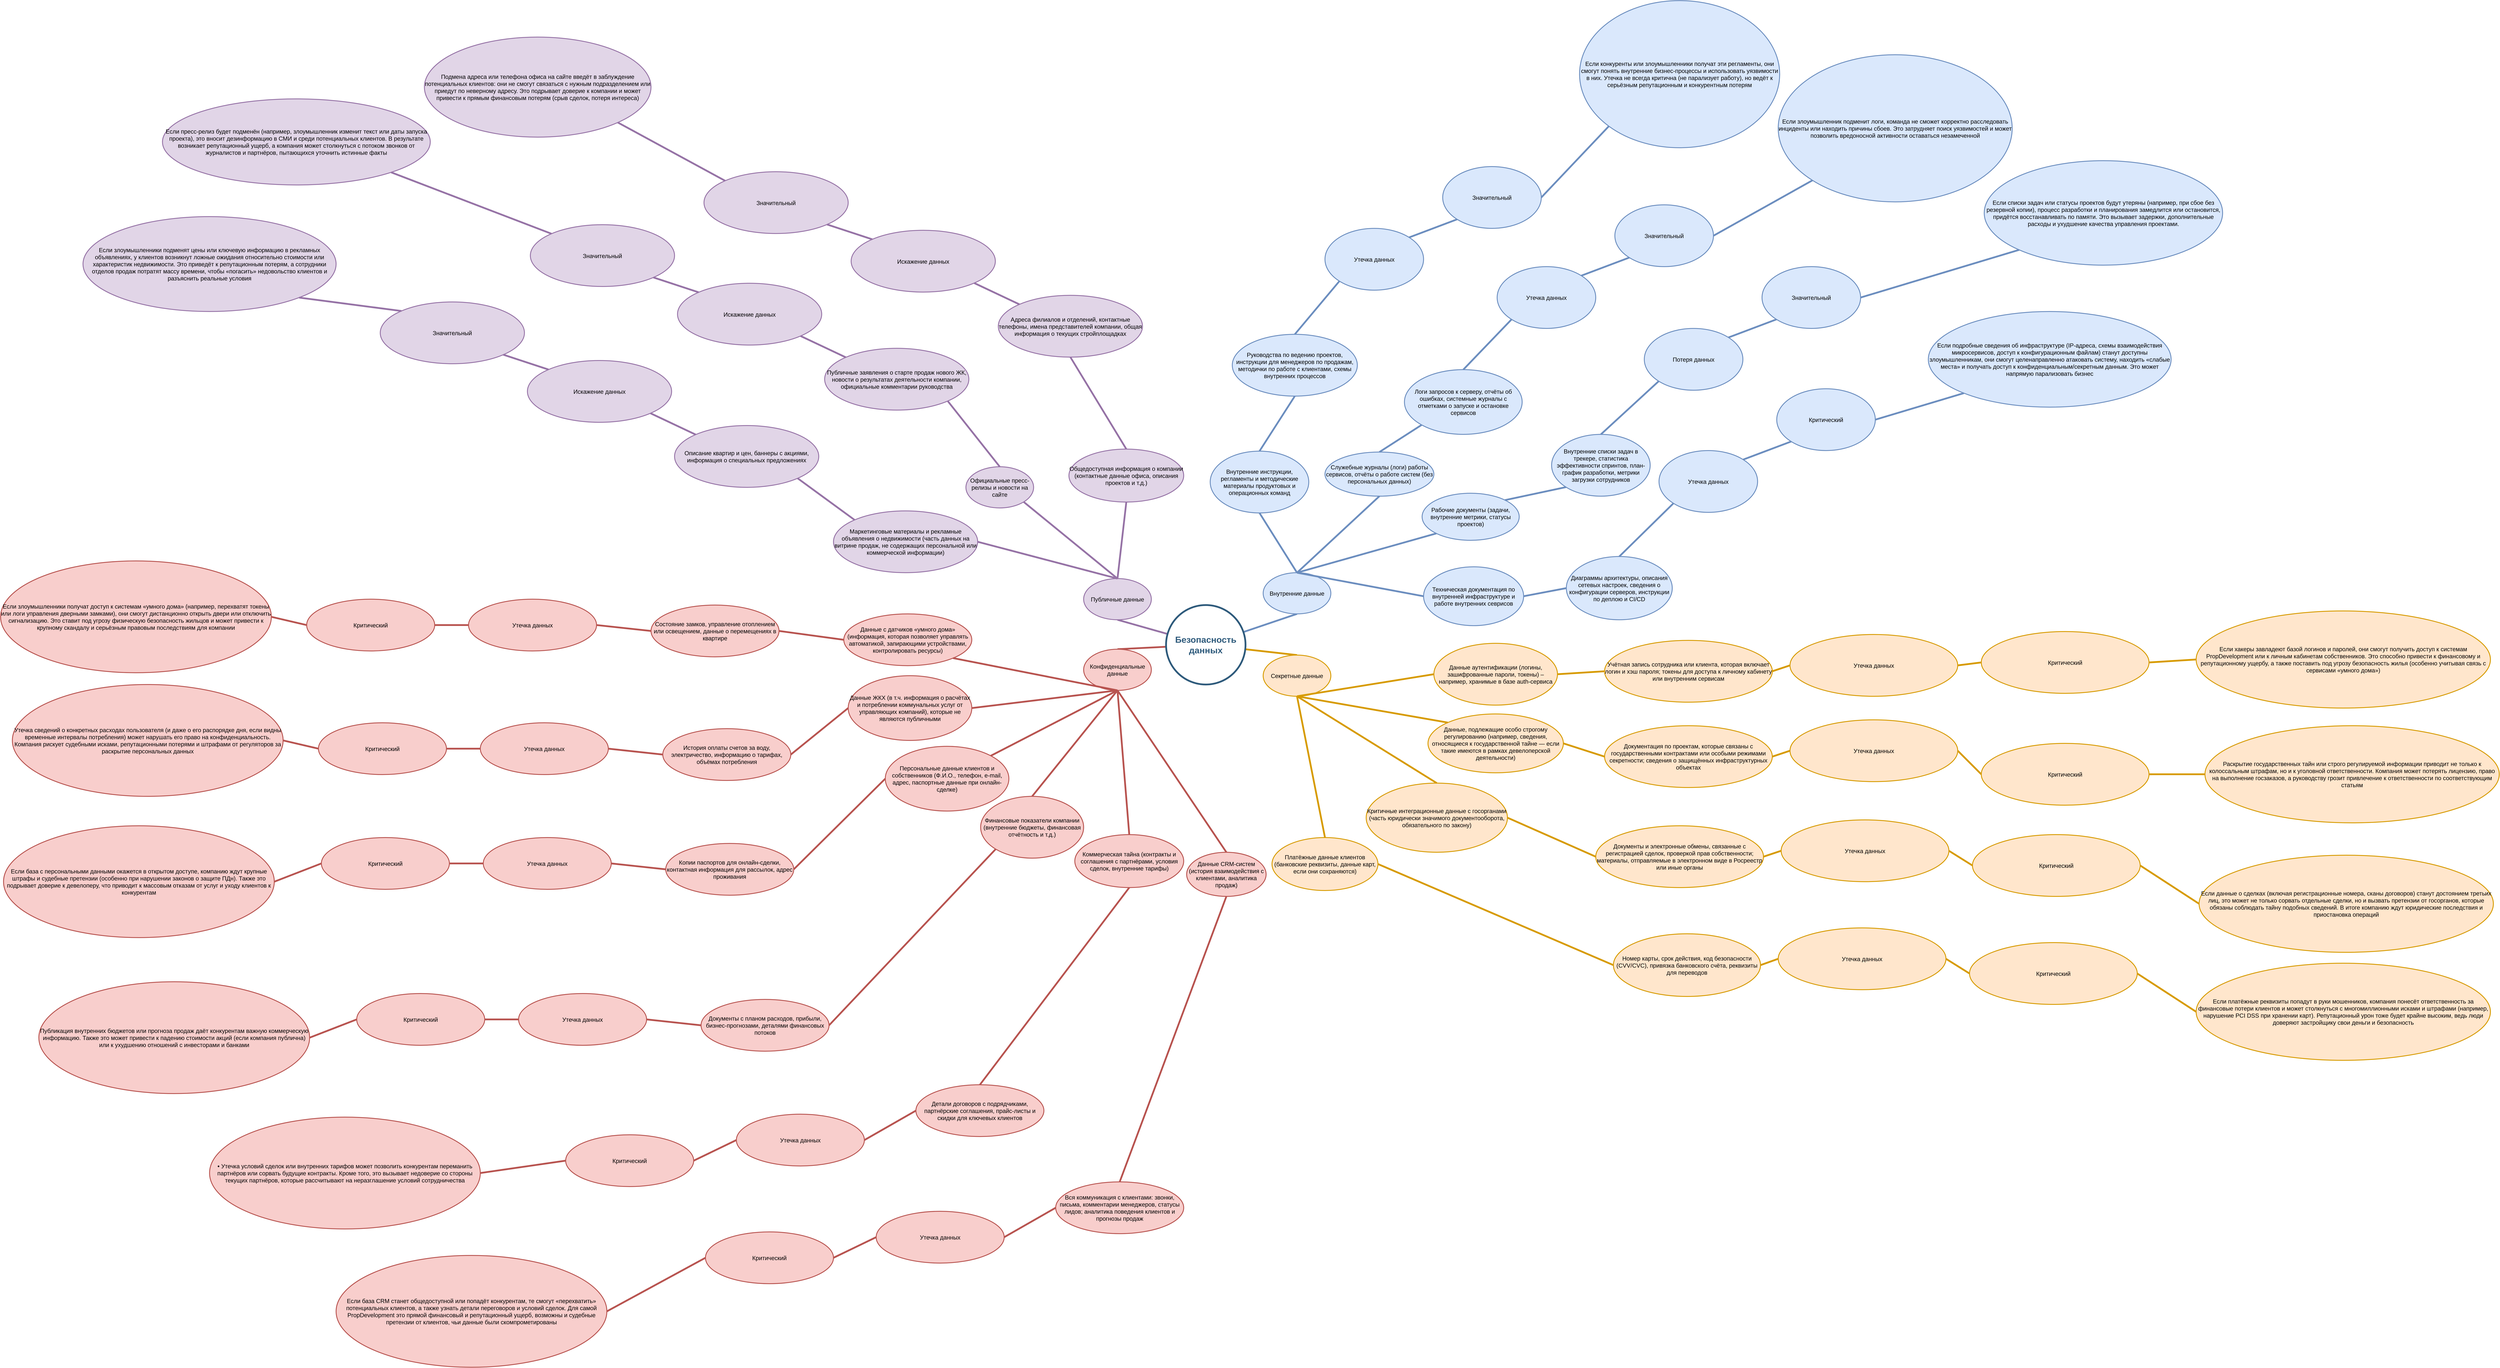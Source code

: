 <mxfile version="26.0.9">
  <diagram id="6a731a19-8d31-9384-78a2-239565b7b9f0" name="Page-1">
    <mxGraphModel dx="23756" dy="15367" grid="1" gridSize="10" guides="1" tooltips="1" connect="1" arrows="1" fold="1" page="1" pageScale="1" pageWidth="1169" pageHeight="827" background="none" math="0" shadow="0">
      <root>
        <mxCell id="0" />
        <mxCell id="1" parent="0" />
        <mxCell id="1359" style="endArrow=none;strokeWidth=6;strokeColor=#6c8ebf;html=1;entryX=0.5;entryY=1;entryDx=0;entryDy=0;fillColor=#dae8fc;" parent="1" source="1515" target="SQ50Yr8e87o0acX98dFF-1547" edge="1">
          <mxGeometry relative="1" as="geometry">
            <mxPoint x="807.75" y="1394" as="targetPoint" />
          </mxGeometry>
        </mxCell>
        <mxCell id="1360" style="endArrow=none;strokeWidth=6;strokeColor=#d79b00;html=1;entryX=0.5;entryY=0;entryDx=0;entryDy=0;fillColor=#ffe6cc;" parent="1" source="1515" target="SQ50Yr8e87o0acX98dFF-1546" edge="1">
          <mxGeometry relative="1" as="geometry">
            <mxPoint x="789.5" y="1774" as="targetPoint" />
          </mxGeometry>
        </mxCell>
        <mxCell id="1361" style="endArrow=none;strokeWidth=6;strokeColor=#b85450;html=1;entryX=0.5;entryY=0;entryDx=0;entryDy=0;fillColor=#f8cecc;" parent="1" source="1515" target="SQ50Yr8e87o0acX98dFF-1545" edge="1">
          <mxGeometry relative="1" as="geometry">
            <mxPoint x="165.5" y="1774" as="targetPoint" />
          </mxGeometry>
        </mxCell>
        <mxCell id="1363" value="&lt;div&gt;&lt;br&gt;&lt;/div&gt;" style="endArrow=none;strokeWidth=6;strokeColor=#9673a6;html=1;entryX=0.5;entryY=1;entryDx=0;entryDy=0;fillColor=#e1d5e7;" parent="1" source="1515" target="1516" edge="1">
          <mxGeometry relative="1" as="geometry" />
        </mxCell>
        <mxCell id="1515" value="Безопасность данных" style="ellipse;whiteSpace=wrap;html=1;shadow=0;fontFamily=Helvetica;fontSize=30;fontColor=#2F5B7C;align=center;strokeColor=#2F5B7C;strokeWidth=6;fillColor=#FFFFFF;fontStyle=1;gradientColor=none;" parent="1" vertex="1">
          <mxGeometry x="370" y="1484" width="270" height="270" as="geometry" />
        </mxCell>
        <mxCell id="1516" value="Публичные данные" style="ellipse;whiteSpace=wrap;html=1;shadow=0;fontFamily=Helvetica;fontSize=20;align=center;strokeWidth=3;fillColor=#e1d5e7;strokeColor=#9673a6;" parent="1" vertex="1">
          <mxGeometry x="90" y="1394" width="230" height="140" as="geometry" />
        </mxCell>
        <mxCell id="SQ50Yr8e87o0acX98dFF-1545" value="Конфиденциальные данные" style="ellipse;whiteSpace=wrap;html=1;shadow=0;fontFamily=Helvetica;fontSize=20;align=center;strokeWidth=3;fillColor=#f8cecc;strokeColor=#b85450;" parent="1" vertex="1">
          <mxGeometry x="90" y="1634" width="230" height="140" as="geometry" />
        </mxCell>
        <mxCell id="SQ50Yr8e87o0acX98dFF-1546" value="Секретные данные" style="ellipse;whiteSpace=wrap;html=1;shadow=0;fontFamily=Helvetica;fontSize=20;align=center;strokeWidth=3;fillColor=#ffe6cc;strokeColor=#d79b00;" parent="1" vertex="1">
          <mxGeometry x="700" y="1654" width="230" height="140" as="geometry" />
        </mxCell>
        <mxCell id="SQ50Yr8e87o0acX98dFF-1547" value="Внутренние данные" style="ellipse;whiteSpace=wrap;html=1;shadow=0;fontFamily=Helvetica;fontSize=20;align=center;strokeWidth=3;fillColor=#dae8fc;strokeColor=#6c8ebf;" parent="1" vertex="1">
          <mxGeometry x="700" y="1374" width="230" height="140" as="geometry" />
        </mxCell>
        <mxCell id="SQ50Yr8e87o0acX98dFF-1548" style="endArrow=none;strokeWidth=6;strokeColor=#b85450;html=1;entryX=0.5;entryY=1;entryDx=0;entryDy=0;fillColor=#f8cecc;exitX=1;exitY=0;exitDx=0;exitDy=0;" parent="1" source="SQ50Yr8e87o0acX98dFF-1576" target="SQ50Yr8e87o0acX98dFF-1545" edge="1">
          <mxGeometry relative="1" as="geometry">
            <mxPoint x="-35" y="2034" as="sourcePoint" />
            <mxPoint x="215" y="1784" as="targetPoint" />
          </mxGeometry>
        </mxCell>
        <mxCell id="SQ50Yr8e87o0acX98dFF-1551" style="endArrow=none;strokeWidth=6;strokeColor=#d79b00;html=1;entryX=0.5;entryY=1;entryDx=0;entryDy=0;fillColor=#ffe6cc;exitX=0.5;exitY=0;exitDx=0;exitDy=0;" parent="1" source="SQ50Yr8e87o0acX98dFF-1586" target="SQ50Yr8e87o0acX98dFF-1546" edge="1">
          <mxGeometry relative="1" as="geometry">
            <mxPoint x="1115.0" y="2034" as="sourcePoint" />
            <mxPoint x="815" y="1784" as="targetPoint" />
          </mxGeometry>
        </mxCell>
        <mxCell id="SQ50Yr8e87o0acX98dFF-1553" style="endArrow=none;strokeWidth=6;strokeColor=#6c8ebf;html=1;entryX=0.5;entryY=0;entryDx=0;entryDy=0;fillColor=#dae8fc;exitX=0.5;exitY=1;exitDx=0;exitDy=0;" parent="1" source="SQ50Yr8e87o0acX98dFF-1569" target="SQ50Yr8e87o0acX98dFF-1547" edge="1">
          <mxGeometry relative="1" as="geometry">
            <mxPoint x="935" y="1234" as="sourcePoint" />
            <mxPoint x="815" y="1414" as="targetPoint" />
          </mxGeometry>
        </mxCell>
        <mxCell id="SQ50Yr8e87o0acX98dFF-1554" value="&lt;div&gt;&lt;br&gt;&lt;/div&gt;" style="endArrow=none;strokeWidth=6;strokeColor=#9673a6;html=1;entryX=0.5;entryY=0;entryDx=0;entryDy=0;fillColor=#e1d5e7;exitX=1;exitY=1;exitDx=0;exitDy=0;" parent="1" source="SQ50Yr8e87o0acX98dFF-1563" target="1516" edge="1">
          <mxGeometry relative="1" as="geometry">
            <mxPoint x="140" y="1311" as="sourcePoint" />
            <mxPoint x="215" y="1414" as="targetPoint" />
          </mxGeometry>
        </mxCell>
        <mxCell id="SQ50Yr8e87o0acX98dFF-1562" value="&lt;p class=&quot;p1&quot;&gt;Маркетинговые материалы и рекламные объявления о недвижимости (часть данных на витрине продаж, не содержащих персональной или коммерческой информации)&lt;/p&gt;" style="ellipse;whiteSpace=wrap;html=1;shadow=0;fontFamily=Helvetica;fontSize=20;align=center;strokeWidth=3;fillColor=#e1d5e7;strokeColor=#9673a6;" parent="1" vertex="1">
          <mxGeometry x="-760" y="1164" width="490" height="210" as="geometry" />
        </mxCell>
        <mxCell id="SQ50Yr8e87o0acX98dFF-1563" value="&lt;p class=&quot;p1&quot;&gt;Официальные пресс-релизы и новости на сайте&lt;/p&gt;" style="ellipse;whiteSpace=wrap;html=1;shadow=0;fontFamily=Helvetica;fontSize=20;align=center;strokeWidth=3;fillColor=#e1d5e7;strokeColor=#9673a6;" parent="1" vertex="1">
          <mxGeometry x="-310" y="1014" width="230" height="140" as="geometry" />
        </mxCell>
        <mxCell id="SQ50Yr8e87o0acX98dFF-1564" value="&lt;p class=&quot;p1&quot;&gt;Общедоступная информация о компании (контактные данные офиса, описания проектов и&amp;nbsp;т.д.)&lt;/p&gt;" style="ellipse;whiteSpace=wrap;html=1;shadow=0;fontFamily=Helvetica;fontSize=20;align=center;strokeWidth=3;fillColor=#e1d5e7;strokeColor=#9673a6;" parent="1" vertex="1">
          <mxGeometry x="40" y="954" width="390" height="180" as="geometry" />
        </mxCell>
        <mxCell id="SQ50Yr8e87o0acX98dFF-1566" value="&lt;div&gt;&lt;br&gt;&lt;/div&gt;" style="endArrow=none;strokeWidth=6;strokeColor=#9673a6;html=1;entryX=0.5;entryY=0;entryDx=0;entryDy=0;fillColor=#e1d5e7;exitX=0.5;exitY=1;exitDx=0;exitDy=0;" parent="1" source="SQ50Yr8e87o0acX98dFF-1564" target="1516" edge="1">
          <mxGeometry relative="1" as="geometry">
            <mxPoint x="230" y="1234" as="sourcePoint" />
            <mxPoint x="285" y="1297" as="targetPoint" />
          </mxGeometry>
        </mxCell>
        <mxCell id="SQ50Yr8e87o0acX98dFF-1567" value="&lt;div&gt;&lt;br&gt;&lt;/div&gt;" style="endArrow=none;strokeWidth=6;strokeColor=#9673a6;html=1;entryX=0.5;entryY=0;entryDx=0;entryDy=0;fillColor=#e1d5e7;exitX=1;exitY=0.5;exitDx=0;exitDy=0;" parent="1" source="SQ50Yr8e87o0acX98dFF-1562" target="1516" edge="1">
          <mxGeometry relative="1" as="geometry">
            <mxPoint x="10" y="1344" as="sourcePoint" />
            <mxPoint x="65" y="1407" as="targetPoint" />
          </mxGeometry>
        </mxCell>
        <mxCell id="SQ50Yr8e87o0acX98dFF-1569" value="&lt;p class=&quot;p1&quot;&gt;Внутренние инструкции, регламенты и методические материалы продуктовых и операционных команд&lt;/p&gt;" style="ellipse;whiteSpace=wrap;html=1;shadow=0;fontFamily=Helvetica;fontSize=20;align=center;strokeWidth=3;fillColor=#dae8fc;strokeColor=#6c8ebf;" parent="1" vertex="1">
          <mxGeometry x="520" y="961" width="335" height="210" as="geometry" />
        </mxCell>
        <mxCell id="SQ50Yr8e87o0acX98dFF-1570" value="&lt;p class=&quot;p1&quot;&gt;Служебные журналы (логи) работы сервисов, отчёты о работе систем (без персональных данных)&lt;/p&gt;" style="ellipse;whiteSpace=wrap;html=1;shadow=0;fontFamily=Helvetica;fontSize=20;align=center;strokeWidth=3;fillColor=#dae8fc;strokeColor=#6c8ebf;" parent="1" vertex="1">
          <mxGeometry x="910" y="964" width="370" height="150" as="geometry" />
        </mxCell>
        <mxCell id="SQ50Yr8e87o0acX98dFF-1571" value="&lt;p class=&quot;p1&quot;&gt;Техническая документация по внутренней инфраструктуре и работе внутренних севрисов&lt;/p&gt;" style="ellipse;whiteSpace=wrap;html=1;shadow=0;fontFamily=Helvetica;fontSize=20;align=center;strokeWidth=3;fillColor=#dae8fc;strokeColor=#6c8ebf;" parent="1" vertex="1">
          <mxGeometry x="1245" y="1354" width="340" height="200" as="geometry" />
        </mxCell>
        <mxCell id="SQ50Yr8e87o0acX98dFF-1572" value="&lt;p class=&quot;p1&quot;&gt;Рабочие документы (задачи, внутренние метрики, статусы проектов)&lt;/p&gt;" style="ellipse;whiteSpace=wrap;html=1;shadow=0;fontFamily=Helvetica;fontSize=20;align=center;strokeWidth=3;fillColor=#dae8fc;strokeColor=#6c8ebf;" parent="1" vertex="1">
          <mxGeometry x="1240" y="1104" width="330" height="160" as="geometry" />
        </mxCell>
        <mxCell id="SQ50Yr8e87o0acX98dFF-1573" style="endArrow=none;strokeWidth=6;strokeColor=#6c8ebf;html=1;entryX=0.5;entryY=0;entryDx=0;entryDy=0;fillColor=#dae8fc;exitX=0;exitY=0.5;exitDx=0;exitDy=0;" parent="1" source="SQ50Yr8e87o0acX98dFF-1571" target="SQ50Yr8e87o0acX98dFF-1547" edge="1">
          <mxGeometry relative="1" as="geometry">
            <mxPoint x="945" y="1244" as="sourcePoint" />
            <mxPoint x="825" y="1384" as="targetPoint" />
          </mxGeometry>
        </mxCell>
        <mxCell id="SQ50Yr8e87o0acX98dFF-1574" style="endArrow=none;strokeWidth=6;strokeColor=#6c8ebf;html=1;fillColor=#dae8fc;exitX=0.5;exitY=1;exitDx=0;exitDy=0;entryX=0.5;entryY=0;entryDx=0;entryDy=0;" parent="1" source="SQ50Yr8e87o0acX98dFF-1570" target="SQ50Yr8e87o0acX98dFF-1547" edge="1">
          <mxGeometry relative="1" as="geometry">
            <mxPoint x="1265" y="1204" as="sourcePoint" />
            <mxPoint x="860" y="1294" as="targetPoint" />
          </mxGeometry>
        </mxCell>
        <mxCell id="SQ50Yr8e87o0acX98dFF-1575" style="endArrow=none;strokeWidth=6;strokeColor=#6c8ebf;html=1;fillColor=#dae8fc;exitX=0;exitY=1;exitDx=0;exitDy=0;entryX=0.5;entryY=0;entryDx=0;entryDy=0;" parent="1" source="SQ50Yr8e87o0acX98dFF-1572" target="SQ50Yr8e87o0acX98dFF-1547" edge="1">
          <mxGeometry relative="1" as="geometry">
            <mxPoint x="1105" y="968" as="sourcePoint" />
            <mxPoint x="825" y="1334" as="targetPoint" />
          </mxGeometry>
        </mxCell>
        <mxCell id="SQ50Yr8e87o0acX98dFF-1576" value="&lt;p class=&quot;p1&quot;&gt;Персональные данные клиентов и собственников (Ф.И.О., телефон, e-mail, адрес, паспортные данные при онлайн-сделке)&lt;/p&gt;" style="ellipse;whiteSpace=wrap;html=1;shadow=0;fontFamily=Helvetica;fontSize=20;align=center;strokeWidth=3;fillColor=#f8cecc;strokeColor=#b85450;" parent="1" vertex="1">
          <mxGeometry x="-584" y="1964" width="420" height="220" as="geometry" />
        </mxCell>
        <mxCell id="SQ50Yr8e87o0acX98dFF-1578" value="&lt;p class=&quot;p1&quot;&gt;Финансовые показатели компании (внутренние бюджеты, финансовая отчётность и&amp;nbsp;т.д.)&lt;/p&gt;" style="ellipse;whiteSpace=wrap;html=1;shadow=0;fontFamily=Helvetica;fontSize=20;align=center;strokeWidth=3;fillColor=#f8cecc;strokeColor=#b85450;" parent="1" vertex="1">
          <mxGeometry x="-260" y="2134" width="350" height="210" as="geometry" />
        </mxCell>
        <mxCell id="SQ50Yr8e87o0acX98dFF-1579" value="&lt;p class=&quot;p1&quot;&gt;Коммерческая тайна (контракты и соглашения с партнёрами, условия сделок, внутренние тарифы)&lt;/p&gt;" style="ellipse;whiteSpace=wrap;html=1;shadow=0;fontFamily=Helvetica;fontSize=20;align=center;strokeWidth=3;fillColor=#f8cecc;strokeColor=#b85450;" parent="1" vertex="1">
          <mxGeometry x="60" y="2264" width="370" height="180" as="geometry" />
        </mxCell>
        <mxCell id="SQ50Yr8e87o0acX98dFF-1580" value="&lt;p class=&quot;p1&quot;&gt;Данные CRM-систем (история взаимодействия с клиентами, аналитика продаж)&lt;/p&gt;" style="ellipse;whiteSpace=wrap;html=1;shadow=0;fontFamily=Helvetica;fontSize=20;align=center;strokeWidth=3;fillColor=#f8cecc;strokeColor=#b85450;" parent="1" vertex="1">
          <mxGeometry x="440" y="2324" width="270" height="150" as="geometry" />
        </mxCell>
        <mxCell id="SQ50Yr8e87o0acX98dFF-1581" style="endArrow=none;strokeWidth=6;strokeColor=#b85450;html=1;entryX=0.5;entryY=1;entryDx=0;entryDy=0;fillColor=#f8cecc;exitX=0.5;exitY=0;exitDx=0;exitDy=0;" parent="1" source="SQ50Yr8e87o0acX98dFF-1578" target="SQ50Yr8e87o0acX98dFF-1545" edge="1">
          <mxGeometry relative="1" as="geometry">
            <mxPoint x="-490" y="2064" as="sourcePoint" />
            <mxPoint x="205" y="1924" as="targetPoint" />
          </mxGeometry>
        </mxCell>
        <mxCell id="SQ50Yr8e87o0acX98dFF-1583" style="endArrow=none;strokeWidth=6;strokeColor=#b85450;html=1;entryX=0.5;entryY=1;entryDx=0;entryDy=0;fillColor=#f8cecc;exitX=0.5;exitY=0;exitDx=0;exitDy=0;" parent="1" source="SQ50Yr8e87o0acX98dFF-1579" target="SQ50Yr8e87o0acX98dFF-1545" edge="1">
          <mxGeometry relative="1" as="geometry">
            <mxPoint x="-195" y="2264" as="sourcePoint" />
            <mxPoint x="205" y="1924" as="targetPoint" />
          </mxGeometry>
        </mxCell>
        <mxCell id="SQ50Yr8e87o0acX98dFF-1584" style="endArrow=none;strokeWidth=6;strokeColor=#b85450;html=1;entryX=0.5;entryY=1;entryDx=0;entryDy=0;fillColor=#f8cecc;exitX=0.5;exitY=0;exitDx=0;exitDy=0;" parent="1" source="SQ50Yr8e87o0acX98dFF-1580" target="SQ50Yr8e87o0acX98dFF-1545" edge="1">
          <mxGeometry relative="1" as="geometry">
            <mxPoint x="-185" y="2274" as="sourcePoint" />
            <mxPoint x="215" y="1934" as="targetPoint" />
          </mxGeometry>
        </mxCell>
        <mxCell id="SQ50Yr8e87o0acX98dFF-1586" value="&lt;p class=&quot;p1&quot;&gt;Платёжные данные клиентов (банковские реквизиты, данные карт, если они сохраняются)&lt;/p&gt;" style="ellipse;whiteSpace=wrap;html=1;shadow=0;fontFamily=Helvetica;fontSize=20;align=center;strokeWidth=3;fillColor=#ffe6cc;strokeColor=#d79b00;" parent="1" vertex="1">
          <mxGeometry x="730" y="2274" width="360" height="180" as="geometry" />
        </mxCell>
        <mxCell id="SQ50Yr8e87o0acX98dFF-1587" value="&lt;p class=&quot;p1&quot;&gt;Критичные интеграционные данные с госорганами (часть юридически значимого документооборота, обязательного по закону)&lt;/p&gt;" style="ellipse;whiteSpace=wrap;html=1;shadow=0;fontFamily=Helvetica;fontSize=20;align=center;strokeWidth=3;fillColor=#ffe6cc;strokeColor=#d79b00;" parent="1" vertex="1">
          <mxGeometry x="1050" y="2089" width="480" height="235" as="geometry" />
        </mxCell>
        <mxCell id="SQ50Yr8e87o0acX98dFF-1588" value="&lt;p class=&quot;p1&quot;&gt;Данные, подлежащие особо строгому регулированию (например, сведения, относящиеся к государственной тайне — если такие имеются в рамках девелоперской деятельности)&lt;/p&gt;" style="ellipse;whiteSpace=wrap;html=1;shadow=0;fontFamily=Helvetica;fontSize=20;align=center;strokeWidth=3;fillColor=#ffe6cc;strokeColor=#d79b00;" parent="1" vertex="1">
          <mxGeometry x="1260" y="1854" width="460" height="200" as="geometry" />
        </mxCell>
        <mxCell id="SQ50Yr8e87o0acX98dFF-1590" style="endArrow=none;strokeWidth=6;strokeColor=#d79b00;html=1;entryX=0.5;entryY=1;entryDx=0;entryDy=0;fillColor=#ffe6cc;exitX=0.5;exitY=0;exitDx=0;exitDy=0;" parent="1" source="SQ50Yr8e87o0acX98dFF-1587" target="SQ50Yr8e87o0acX98dFF-1546" edge="1">
          <mxGeometry relative="1" as="geometry">
            <mxPoint x="860" y="2164" as="sourcePoint" />
            <mxPoint x="825" y="1924" as="targetPoint" />
          </mxGeometry>
        </mxCell>
        <mxCell id="SQ50Yr8e87o0acX98dFF-1591" style="endArrow=none;strokeWidth=6;strokeColor=#d79b00;html=1;entryX=0.5;entryY=1;entryDx=0;entryDy=0;fillColor=#ffe6cc;exitX=0;exitY=0;exitDx=0;exitDy=0;" parent="1" source="SQ50Yr8e87o0acX98dFF-1588" target="SQ50Yr8e87o0acX98dFF-1546" edge="1">
          <mxGeometry relative="1" as="geometry">
            <mxPoint x="1155" y="2307" as="sourcePoint" />
            <mxPoint x="825" y="1924" as="targetPoint" />
          </mxGeometry>
        </mxCell>
        <mxCell id="NUaLMrCrrHgssFXJHCb8-1516" value="&lt;p class=&quot;p1&quot;&gt;Данные ЖКХ (в т.ч. информация о расчётах и потреблении коммунальных услуг от управляющих компаний), которые не являются публичными&lt;/p&gt;" style="ellipse;whiteSpace=wrap;html=1;shadow=0;fontFamily=Helvetica;fontSize=20;align=center;strokeWidth=3;fillColor=#f8cecc;strokeColor=#b85450;" parent="1" vertex="1">
          <mxGeometry x="-710" y="1724" width="420" height="220" as="geometry" />
        </mxCell>
        <mxCell id="NUaLMrCrrHgssFXJHCb8-1517" style="endArrow=none;strokeWidth=6;strokeColor=#b85450;html=1;entryX=0.5;entryY=1;entryDx=0;entryDy=0;fillColor=#f8cecc;exitX=1;exitY=0.5;exitDx=0;exitDy=0;" parent="1" source="NUaLMrCrrHgssFXJHCb8-1516" target="SQ50Yr8e87o0acX98dFF-1545" edge="1">
          <mxGeometry relative="1" as="geometry">
            <mxPoint x="-490" y="2064" as="sourcePoint" />
            <mxPoint x="205" y="1924" as="targetPoint" />
          </mxGeometry>
        </mxCell>
        <mxCell id="NUaLMrCrrHgssFXJHCb8-1518" value="&lt;p class=&quot;p1&quot;&gt;Данные аутентификации (логины, зашифрованные пароли, токены) – например, хранимые в базе auth-сервиса&lt;/p&gt;" style="ellipse;whiteSpace=wrap;html=1;shadow=0;fontFamily=Helvetica;fontSize=20;align=center;strokeWidth=3;fillColor=#ffe6cc;strokeColor=#d79b00;" parent="1" vertex="1">
          <mxGeometry x="1280" y="1614" width="420" height="210" as="geometry" />
        </mxCell>
        <mxCell id="NUaLMrCrrHgssFXJHCb8-1519" style="endArrow=none;strokeWidth=6;strokeColor=#d79b00;html=1;fillColor=#ffe6cc;exitX=0;exitY=0.5;exitDx=0;exitDy=0;entryX=0.5;entryY=1;entryDx=0;entryDy=0;" parent="1" source="NUaLMrCrrHgssFXJHCb8-1518" target="SQ50Yr8e87o0acX98dFF-1546" edge="1">
          <mxGeometry relative="1" as="geometry">
            <mxPoint x="1557" y="2053" as="sourcePoint" />
            <mxPoint x="1020" y="1794" as="targetPoint" />
          </mxGeometry>
        </mxCell>
        <mxCell id="NUaLMrCrrHgssFXJHCb8-1521" value="&lt;p class=&quot;p1&quot;&gt;Данные с датчиков «умного дома» (информация, которая позволяет управлять автоматикой, запирающими устройствами, контролировать ресурсы)&lt;/p&gt;" style="ellipse;whiteSpace=wrap;html=1;shadow=0;fontFamily=Helvetica;fontSize=20;align=center;strokeWidth=3;fillColor=#f8cecc;strokeColor=#b85450;" parent="1" vertex="1">
          <mxGeometry x="-725" y="1514" width="435" height="176" as="geometry" />
        </mxCell>
        <mxCell id="NUaLMrCrrHgssFXJHCb8-1523" style="endArrow=none;strokeWidth=6;strokeColor=#b85450;html=1;entryX=0.5;entryY=1;entryDx=0;entryDy=0;fillColor=#f8cecc;exitX=1;exitY=1;exitDx=0;exitDy=0;" parent="1" source="NUaLMrCrrHgssFXJHCb8-1521" target="SQ50Yr8e87o0acX98dFF-1545" edge="1">
          <mxGeometry relative="1" as="geometry">
            <mxPoint x="-430" y="1898" as="sourcePoint" />
            <mxPoint x="205" y="1924" as="targetPoint" />
          </mxGeometry>
        </mxCell>
        <mxCell id="NUaLMrCrrHgssFXJHCb8-1553" value="&lt;p class=&quot;p1&quot;&gt;Состояние замков, управление отоплением или освещением, данные о перемещениях в квартире&lt;/p&gt;" style="ellipse;whiteSpace=wrap;html=1;shadow=0;fontFamily=Helvetica;fontSize=20;align=center;strokeWidth=3;fillColor=#f8cecc;strokeColor=#b85450;" parent="1" vertex="1">
          <mxGeometry x="-1380" y="1484" width="435" height="176" as="geometry" />
        </mxCell>
        <mxCell id="NUaLMrCrrHgssFXJHCb8-1554" value="&lt;p class=&quot;p1&quot;&gt;Утечка данных&lt;/p&gt;" style="ellipse;whiteSpace=wrap;html=1;shadow=0;fontFamily=Helvetica;fontSize=20;align=center;strokeWidth=3;fillColor=#f8cecc;strokeColor=#b85450;" parent="1" vertex="1">
          <mxGeometry x="-2000" y="1464" width="435" height="176" as="geometry" />
        </mxCell>
        <mxCell id="NUaLMrCrrHgssFXJHCb8-1555" value="&lt;p class=&quot;p1&quot;&gt;Критический&lt;/p&gt;" style="ellipse;whiteSpace=wrap;html=1;shadow=0;fontFamily=Helvetica;fontSize=20;align=center;strokeWidth=3;fillColor=#f8cecc;strokeColor=#b85450;" parent="1" vertex="1">
          <mxGeometry x="-2550" y="1464" width="435" height="176" as="geometry" />
        </mxCell>
        <mxCell id="NUaLMrCrrHgssFXJHCb8-1556" style="endArrow=none;strokeWidth=6;strokeColor=#b85450;html=1;entryX=0;entryY=0.5;entryDx=0;entryDy=0;fillColor=#f8cecc;exitX=1;exitY=0.5;exitDx=0;exitDy=0;" parent="1" source="NUaLMrCrrHgssFXJHCb8-1553" target="NUaLMrCrrHgssFXJHCb8-1521" edge="1">
          <mxGeometry relative="1" as="geometry">
            <mxPoint x="-342" y="1673" as="sourcePoint" />
            <mxPoint x="215" y="1784" as="targetPoint" />
          </mxGeometry>
        </mxCell>
        <mxCell id="NUaLMrCrrHgssFXJHCb8-1557" style="endArrow=none;strokeWidth=6;strokeColor=#b85450;html=1;entryX=0;entryY=0.5;entryDx=0;entryDy=0;fillColor=#f8cecc;exitX=1;exitY=0.5;exitDx=0;exitDy=0;" parent="1" source="NUaLMrCrrHgssFXJHCb8-1554" target="NUaLMrCrrHgssFXJHCb8-1553" edge="1">
          <mxGeometry relative="1" as="geometry">
            <mxPoint x="-935" y="1582" as="sourcePoint" />
            <mxPoint x="-715" y="1612" as="targetPoint" />
          </mxGeometry>
        </mxCell>
        <mxCell id="NUaLMrCrrHgssFXJHCb8-1558" value="&lt;p class=&quot;p1&quot;&gt;Описание квартир и цен, баннеры с акциями, информация о специальных предложениях&lt;/p&gt;" style="ellipse;whiteSpace=wrap;html=1;shadow=0;fontFamily=Helvetica;fontSize=20;align=center;strokeWidth=3;fillColor=#e1d5e7;strokeColor=#9673a6;" parent="1" vertex="1">
          <mxGeometry x="-1300" y="874" width="490" height="210" as="geometry" />
        </mxCell>
        <mxCell id="NUaLMrCrrHgssFXJHCb8-1559" style="endArrow=none;strokeWidth=6;strokeColor=#b85450;html=1;entryX=0;entryY=0.5;entryDx=0;entryDy=0;fillColor=#f8cecc;exitX=1;exitY=0.5;exitDx=0;exitDy=0;" parent="1" source="NUaLMrCrrHgssFXJHCb8-1555" target="NUaLMrCrrHgssFXJHCb8-1554" edge="1">
          <mxGeometry relative="1" as="geometry">
            <mxPoint x="-1555" y="1562" as="sourcePoint" />
            <mxPoint x="-1370" y="1582" as="targetPoint" />
          </mxGeometry>
        </mxCell>
        <mxCell id="NUaLMrCrrHgssFXJHCb8-1561" value="&lt;p class=&quot;p1&quot;&gt;Если злоумышленники получат доступ к системам «умного дома» (например, перехватят токены или логи управления дверными замками), они смогут дистанционно открыть двери или отключить сигнализацию. Это ставит под угрозу физическую безопасность жильцов и может привести к крупному скандалу и серьёзным правовым последствиям для компании&lt;/p&gt;" style="ellipse;whiteSpace=wrap;html=1;shadow=0;fontFamily=Helvetica;fontSize=20;align=center;strokeWidth=3;fillColor=#f8cecc;strokeColor=#b85450;" parent="1" vertex="1">
          <mxGeometry x="-3590" y="1334" width="920" height="380" as="geometry" />
        </mxCell>
        <mxCell id="NUaLMrCrrHgssFXJHCb8-1562" style="endArrow=none;strokeWidth=6;strokeColor=#b85450;html=1;entryX=0;entryY=0.5;entryDx=0;entryDy=0;fillColor=#f8cecc;exitX=1;exitY=0.5;exitDx=0;exitDy=0;" parent="1" source="NUaLMrCrrHgssFXJHCb8-1561" target="NUaLMrCrrHgssFXJHCb8-1555" edge="1">
          <mxGeometry relative="1" as="geometry">
            <mxPoint x="-2105" y="1562" as="sourcePoint" />
            <mxPoint x="-1990" y="1562" as="targetPoint" />
          </mxGeometry>
        </mxCell>
        <mxCell id="NUaLMrCrrHgssFXJHCb8-1563" value="&lt;p class=&quot;p1&quot;&gt;История оплаты счетов за воду, электричество, информацию о тарифах, объёмах потребления&lt;/p&gt;" style="ellipse;whiteSpace=wrap;html=1;shadow=0;fontFamily=Helvetica;fontSize=20;align=center;strokeWidth=3;fillColor=#f8cecc;strokeColor=#b85450;" parent="1" vertex="1">
          <mxGeometry x="-1340" y="1904" width="435" height="176" as="geometry" />
        </mxCell>
        <mxCell id="NUaLMrCrrHgssFXJHCb8-1564" value="&lt;p class=&quot;p1&quot;&gt;Утечка данных&lt;/p&gt;" style="ellipse;whiteSpace=wrap;html=1;shadow=0;fontFamily=Helvetica;fontSize=20;align=center;strokeWidth=3;fillColor=#f8cecc;strokeColor=#b85450;" parent="1" vertex="1">
          <mxGeometry x="-1960" y="1884" width="435" height="176" as="geometry" />
        </mxCell>
        <mxCell id="NUaLMrCrrHgssFXJHCb8-1565" value="&lt;p class=&quot;p1&quot;&gt;Критический&lt;/p&gt;" style="ellipse;whiteSpace=wrap;html=1;shadow=0;fontFamily=Helvetica;fontSize=20;align=center;strokeWidth=3;fillColor=#f8cecc;strokeColor=#b85450;" parent="1" vertex="1">
          <mxGeometry x="-2510" y="1884" width="435" height="176" as="geometry" />
        </mxCell>
        <mxCell id="NUaLMrCrrHgssFXJHCb8-1566" style="endArrow=none;strokeWidth=6;strokeColor=#b85450;html=1;entryX=0;entryY=0.5;entryDx=0;entryDy=0;fillColor=#f8cecc;exitX=1;exitY=0.5;exitDx=0;exitDy=0;" parent="1" source="NUaLMrCrrHgssFXJHCb8-1564" target="NUaLMrCrrHgssFXJHCb8-1563" edge="1">
          <mxGeometry relative="1" as="geometry">
            <mxPoint x="-895" y="2002" as="sourcePoint" />
            <mxPoint x="-675" y="2032" as="targetPoint" />
          </mxGeometry>
        </mxCell>
        <mxCell id="NUaLMrCrrHgssFXJHCb8-1567" style="endArrow=none;strokeWidth=6;strokeColor=#b85450;html=1;entryX=0;entryY=0.5;entryDx=0;entryDy=0;fillColor=#f8cecc;exitX=1;exitY=0.5;exitDx=0;exitDy=0;" parent="1" source="NUaLMrCrrHgssFXJHCb8-1565" target="NUaLMrCrrHgssFXJHCb8-1564" edge="1">
          <mxGeometry relative="1" as="geometry">
            <mxPoint x="-1515" y="1982" as="sourcePoint" />
            <mxPoint x="-1330" y="2002" as="targetPoint" />
          </mxGeometry>
        </mxCell>
        <mxCell id="NUaLMrCrrHgssFXJHCb8-1568" value="&lt;p class=&quot;p1&quot;&gt;Утечка сведений о конкретных расходах пользователя (и даже о его распорядке дня, если видны временные интервалы потребления) может нарушать его право на конфиденциальность. Компания рискует судебными исками, репутационными потерями и штрафами от регуляторов за раскрытие персональных данных&lt;/p&gt;" style="ellipse;whiteSpace=wrap;html=1;shadow=0;fontFamily=Helvetica;fontSize=20;align=center;strokeWidth=3;fillColor=#f8cecc;strokeColor=#b85450;" parent="1" vertex="1">
          <mxGeometry x="-3550" y="1754" width="920" height="380" as="geometry" />
        </mxCell>
        <mxCell id="NUaLMrCrrHgssFXJHCb8-1569" style="endArrow=none;strokeWidth=6;strokeColor=#b85450;html=1;entryX=0;entryY=0.5;entryDx=0;entryDy=0;fillColor=#f8cecc;exitX=1;exitY=0.5;exitDx=0;exitDy=0;" parent="1" source="NUaLMrCrrHgssFXJHCb8-1568" target="NUaLMrCrrHgssFXJHCb8-1565" edge="1">
          <mxGeometry relative="1" as="geometry">
            <mxPoint x="-2065" y="1982" as="sourcePoint" />
            <mxPoint x="-1950" y="1982" as="targetPoint" />
          </mxGeometry>
        </mxCell>
        <mxCell id="NUaLMrCrrHgssFXJHCb8-1570" style="endArrow=none;strokeWidth=6;strokeColor=#b85450;html=1;entryX=0;entryY=0.5;entryDx=0;entryDy=0;fillColor=#f8cecc;exitX=1;exitY=0.5;exitDx=0;exitDy=0;" parent="1" source="NUaLMrCrrHgssFXJHCb8-1563" target="NUaLMrCrrHgssFXJHCb8-1516" edge="1">
          <mxGeometry relative="1" as="geometry">
            <mxPoint x="-1515" y="1982" as="sourcePoint" />
            <mxPoint x="-1330" y="2002" as="targetPoint" />
          </mxGeometry>
        </mxCell>
        <mxCell id="NUaLMrCrrHgssFXJHCb8-1573" value="&lt;p class=&quot;p1&quot;&gt;Копии паспортов для онлайн-сделки, контактная информация для рассылок, адрес проживания&lt;/p&gt;" style="ellipse;whiteSpace=wrap;html=1;shadow=0;fontFamily=Helvetica;fontSize=20;align=center;strokeWidth=3;fillColor=#f8cecc;strokeColor=#b85450;" parent="1" vertex="1">
          <mxGeometry x="-1330" y="2294" width="435" height="176" as="geometry" />
        </mxCell>
        <mxCell id="NUaLMrCrrHgssFXJHCb8-1574" value="&lt;p class=&quot;p1&quot;&gt;Утечка данных&lt;/p&gt;" style="ellipse;whiteSpace=wrap;html=1;shadow=0;fontFamily=Helvetica;fontSize=20;align=center;strokeWidth=3;fillColor=#f8cecc;strokeColor=#b85450;" parent="1" vertex="1">
          <mxGeometry x="-1950" y="2274" width="435" height="176" as="geometry" />
        </mxCell>
        <mxCell id="NUaLMrCrrHgssFXJHCb8-1575" value="&lt;p class=&quot;p1&quot;&gt;Критический&lt;/p&gt;" style="ellipse;whiteSpace=wrap;html=1;shadow=0;fontFamily=Helvetica;fontSize=20;align=center;strokeWidth=3;fillColor=#f8cecc;strokeColor=#b85450;" parent="1" vertex="1">
          <mxGeometry x="-2500" y="2274" width="435" height="176" as="geometry" />
        </mxCell>
        <mxCell id="NUaLMrCrrHgssFXJHCb8-1576" style="endArrow=none;strokeWidth=6;strokeColor=#b85450;html=1;entryX=0;entryY=0.5;entryDx=0;entryDy=0;fillColor=#f8cecc;exitX=1;exitY=0.5;exitDx=0;exitDy=0;" parent="1" source="NUaLMrCrrHgssFXJHCb8-1574" target="NUaLMrCrrHgssFXJHCb8-1573" edge="1">
          <mxGeometry relative="1" as="geometry">
            <mxPoint x="-885" y="2392" as="sourcePoint" />
            <mxPoint x="-665" y="2422" as="targetPoint" />
          </mxGeometry>
        </mxCell>
        <mxCell id="NUaLMrCrrHgssFXJHCb8-1577" style="endArrow=none;strokeWidth=6;strokeColor=#b85450;html=1;entryX=0;entryY=0.5;entryDx=0;entryDy=0;fillColor=#f8cecc;exitX=1;exitY=0.5;exitDx=0;exitDy=0;" parent="1" source="NUaLMrCrrHgssFXJHCb8-1575" target="NUaLMrCrrHgssFXJHCb8-1574" edge="1">
          <mxGeometry relative="1" as="geometry">
            <mxPoint x="-1505" y="2372" as="sourcePoint" />
            <mxPoint x="-1320" y="2392" as="targetPoint" />
          </mxGeometry>
        </mxCell>
        <mxCell id="NUaLMrCrrHgssFXJHCb8-1578" value="&lt;p class=&quot;p1&quot;&gt;Если база с персональными данными окажется в открытом доступе, компанию ждут крупные штрафы и судебные претензии (особенно при нарушении законов о защите ПДн). Также это подрывает доверие к девелоперу, что приводит к массовым отказам от услуг и уходу клиентов к конкурентам&lt;/p&gt;" style="ellipse;whiteSpace=wrap;html=1;shadow=0;fontFamily=Helvetica;fontSize=20;align=center;strokeWidth=3;fillColor=#f8cecc;strokeColor=#b85450;" parent="1" vertex="1">
          <mxGeometry x="-3580" y="2234" width="920" height="380" as="geometry" />
        </mxCell>
        <mxCell id="NUaLMrCrrHgssFXJHCb8-1579" style="endArrow=none;strokeWidth=6;strokeColor=#b85450;html=1;entryX=0;entryY=0.5;entryDx=0;entryDy=0;fillColor=#f8cecc;exitX=1;exitY=0.5;exitDx=0;exitDy=0;" parent="1" source="NUaLMrCrrHgssFXJHCb8-1578" target="NUaLMrCrrHgssFXJHCb8-1575" edge="1">
          <mxGeometry relative="1" as="geometry">
            <mxPoint x="-2055" y="2372" as="sourcePoint" />
            <mxPoint x="-1940" y="2372" as="targetPoint" />
          </mxGeometry>
        </mxCell>
        <mxCell id="NUaLMrCrrHgssFXJHCb8-1580" style="endArrow=none;strokeWidth=6;strokeColor=#b85450;html=1;entryX=0;entryY=0.5;entryDx=0;entryDy=0;fillColor=#f8cecc;exitX=1;exitY=0.5;exitDx=0;exitDy=0;" parent="1" source="NUaLMrCrrHgssFXJHCb8-1573" target="SQ50Yr8e87o0acX98dFF-1576" edge="1">
          <mxGeometry relative="1" as="geometry">
            <mxPoint x="-1505" y="2372" as="sourcePoint" />
            <mxPoint x="-700" y="2224" as="targetPoint" />
          </mxGeometry>
        </mxCell>
        <mxCell id="NUaLMrCrrHgssFXJHCb8-1581" value="&lt;p class=&quot;p1&quot;&gt;Документы с планом расходов, прибыли, бизнес-прогнозами, деталями финансовых потоков&lt;/p&gt;" style="ellipse;whiteSpace=wrap;html=1;shadow=0;fontFamily=Helvetica;fontSize=20;align=center;strokeWidth=3;fillColor=#f8cecc;strokeColor=#b85450;" parent="1" vertex="1">
          <mxGeometry x="-1210" y="2824" width="435" height="176" as="geometry" />
        </mxCell>
        <mxCell id="NUaLMrCrrHgssFXJHCb8-1582" value="&lt;p class=&quot;p1&quot;&gt;Утечка данных&lt;/p&gt;" style="ellipse;whiteSpace=wrap;html=1;shadow=0;fontFamily=Helvetica;fontSize=20;align=center;strokeWidth=3;fillColor=#f8cecc;strokeColor=#b85450;" parent="1" vertex="1">
          <mxGeometry x="-1830" y="2804" width="435" height="176" as="geometry" />
        </mxCell>
        <mxCell id="NUaLMrCrrHgssFXJHCb8-1583" value="&lt;p class=&quot;p1&quot;&gt;Критический&lt;/p&gt;" style="ellipse;whiteSpace=wrap;html=1;shadow=0;fontFamily=Helvetica;fontSize=20;align=center;strokeWidth=3;fillColor=#f8cecc;strokeColor=#b85450;" parent="1" vertex="1">
          <mxGeometry x="-2380" y="2804" width="435" height="176" as="geometry" />
        </mxCell>
        <mxCell id="NUaLMrCrrHgssFXJHCb8-1584" style="endArrow=none;strokeWidth=6;strokeColor=#b85450;html=1;entryX=0;entryY=0.5;entryDx=0;entryDy=0;fillColor=#f8cecc;exitX=1;exitY=0.5;exitDx=0;exitDy=0;" parent="1" source="NUaLMrCrrHgssFXJHCb8-1582" target="NUaLMrCrrHgssFXJHCb8-1581" edge="1">
          <mxGeometry relative="1" as="geometry">
            <mxPoint x="-765" y="2922" as="sourcePoint" />
            <mxPoint x="-545" y="2952" as="targetPoint" />
          </mxGeometry>
        </mxCell>
        <mxCell id="NUaLMrCrrHgssFXJHCb8-1585" style="endArrow=none;strokeWidth=6;strokeColor=#b85450;html=1;entryX=0;entryY=0.5;entryDx=0;entryDy=0;fillColor=#f8cecc;exitX=1;exitY=0.5;exitDx=0;exitDy=0;" parent="1" source="NUaLMrCrrHgssFXJHCb8-1583" target="NUaLMrCrrHgssFXJHCb8-1582" edge="1">
          <mxGeometry relative="1" as="geometry">
            <mxPoint x="-1385" y="2902" as="sourcePoint" />
            <mxPoint x="-1200" y="2922" as="targetPoint" />
          </mxGeometry>
        </mxCell>
        <mxCell id="NUaLMrCrrHgssFXJHCb8-1586" value="&lt;p class=&quot;p1&quot;&gt;Публикация внутренних бюджетов или прогноза продаж даёт конкурентам важную коммерческую информацию. Также это может привести к падению стоимости акций (если компания публична) или к ухудшению отношений с инвесторами и банками&lt;/p&gt;" style="ellipse;whiteSpace=wrap;html=1;shadow=0;fontFamily=Helvetica;fontSize=20;align=center;strokeWidth=3;fillColor=#f8cecc;strokeColor=#b85450;" parent="1" vertex="1">
          <mxGeometry x="-3460" y="2764" width="920" height="380" as="geometry" />
        </mxCell>
        <mxCell id="NUaLMrCrrHgssFXJHCb8-1587" style="endArrow=none;strokeWidth=6;strokeColor=#b85450;html=1;entryX=0;entryY=0.5;entryDx=0;entryDy=0;fillColor=#f8cecc;exitX=1;exitY=0.5;exitDx=0;exitDy=0;" parent="1" source="NUaLMrCrrHgssFXJHCb8-1586" target="NUaLMrCrrHgssFXJHCb8-1583" edge="1">
          <mxGeometry relative="1" as="geometry">
            <mxPoint x="-1935" y="2902" as="sourcePoint" />
            <mxPoint x="-1820" y="2902" as="targetPoint" />
          </mxGeometry>
        </mxCell>
        <mxCell id="NUaLMrCrrHgssFXJHCb8-1588" style="endArrow=none;strokeWidth=6;strokeColor=#b85450;html=1;entryX=0;entryY=1;entryDx=0;entryDy=0;fillColor=#f8cecc;exitX=1;exitY=0.5;exitDx=0;exitDy=0;" parent="1" source="NUaLMrCrrHgssFXJHCb8-1581" target="SQ50Yr8e87o0acX98dFF-1578" edge="1">
          <mxGeometry relative="1" as="geometry">
            <mxPoint x="-885" y="2392" as="sourcePoint" />
            <mxPoint x="-574" y="2084" as="targetPoint" />
          </mxGeometry>
        </mxCell>
        <mxCell id="NUaLMrCrrHgssFXJHCb8-1589" value="&lt;p class=&quot;p1&quot;&gt;Детали договоров с подрядчиками, партнёрские соглашения, прайс-листы и скидки для ключевых клиентов&lt;/p&gt;" style="ellipse;whiteSpace=wrap;html=1;shadow=0;fontFamily=Helvetica;fontSize=20;align=center;strokeWidth=3;fillColor=#f8cecc;strokeColor=#b85450;" parent="1" vertex="1">
          <mxGeometry x="-480" y="3114" width="435" height="176" as="geometry" />
        </mxCell>
        <mxCell id="NUaLMrCrrHgssFXJHCb8-1590" value="&lt;p class=&quot;p1&quot;&gt;Утечка данных&lt;/p&gt;" style="ellipse;whiteSpace=wrap;html=1;shadow=0;fontFamily=Helvetica;fontSize=20;align=center;strokeWidth=3;fillColor=#f8cecc;strokeColor=#b85450;" parent="1" vertex="1">
          <mxGeometry x="-1090" y="3214" width="435" height="176" as="geometry" />
        </mxCell>
        <mxCell id="NUaLMrCrrHgssFXJHCb8-1591" value="&lt;p class=&quot;p1&quot;&gt;Критический&lt;/p&gt;" style="ellipse;whiteSpace=wrap;html=1;shadow=0;fontFamily=Helvetica;fontSize=20;align=center;strokeWidth=3;fillColor=#f8cecc;strokeColor=#b85450;" parent="1" vertex="1">
          <mxGeometry x="-1670" y="3284" width="435" height="176" as="geometry" />
        </mxCell>
        <mxCell id="NUaLMrCrrHgssFXJHCb8-1592" style="endArrow=none;strokeWidth=6;strokeColor=#b85450;html=1;entryX=0;entryY=0.5;entryDx=0;entryDy=0;fillColor=#f8cecc;exitX=1;exitY=0.5;exitDx=0;exitDy=0;" parent="1" source="NUaLMrCrrHgssFXJHCb8-1590" target="NUaLMrCrrHgssFXJHCb8-1589" edge="1">
          <mxGeometry relative="1" as="geometry">
            <mxPoint x="-35" y="3212" as="sourcePoint" />
            <mxPoint x="185" y="3242" as="targetPoint" />
          </mxGeometry>
        </mxCell>
        <mxCell id="NUaLMrCrrHgssFXJHCb8-1593" style="endArrow=none;strokeWidth=6;strokeColor=#b85450;html=1;entryX=0;entryY=0.5;entryDx=0;entryDy=0;fillColor=#f8cecc;exitX=1;exitY=0.5;exitDx=0;exitDy=0;" parent="1" source="NUaLMrCrrHgssFXJHCb8-1591" target="NUaLMrCrrHgssFXJHCb8-1590" edge="1">
          <mxGeometry relative="1" as="geometry">
            <mxPoint x="-655" y="3192" as="sourcePoint" />
            <mxPoint x="-470" y="3212" as="targetPoint" />
          </mxGeometry>
        </mxCell>
        <mxCell id="NUaLMrCrrHgssFXJHCb8-1594" value="&lt;p class=&quot;p1&quot;&gt;&lt;span class=&quot;Apple-tab-span&quot;&gt;&#x9;&lt;/span&gt;•&lt;span class=&quot;Apple-tab-span&quot;&gt;&#x9;&lt;/span&gt;Утечка условий сделок или внутренних тарифов может позволить конкурентам переманить партнёров или сорвать будущие контракты. Кроме того, это вызывает недоверие со стороны текущих партнёров, которые рассчитывают на неразглашение условий сотрудничества&lt;/p&gt;" style="ellipse;whiteSpace=wrap;html=1;shadow=0;fontFamily=Helvetica;fontSize=20;align=center;strokeWidth=3;fillColor=#f8cecc;strokeColor=#b85450;" parent="1" vertex="1">
          <mxGeometry x="-2880" y="3224" width="920" height="380" as="geometry" />
        </mxCell>
        <mxCell id="NUaLMrCrrHgssFXJHCb8-1595" style="endArrow=none;strokeWidth=6;strokeColor=#b85450;html=1;entryX=0;entryY=0.5;entryDx=0;entryDy=0;fillColor=#f8cecc;exitX=1;exitY=0.5;exitDx=0;exitDy=0;" parent="1" source="NUaLMrCrrHgssFXJHCb8-1594" target="NUaLMrCrrHgssFXJHCb8-1591" edge="1">
          <mxGeometry relative="1" as="geometry">
            <mxPoint x="-1205" y="3192" as="sourcePoint" />
            <mxPoint x="-1090" y="3192" as="targetPoint" />
          </mxGeometry>
        </mxCell>
        <mxCell id="NUaLMrCrrHgssFXJHCb8-1596" style="endArrow=none;strokeWidth=6;strokeColor=#b85450;html=1;entryX=0.5;entryY=1;entryDx=0;entryDy=0;fillColor=#f8cecc;exitX=0.5;exitY=0;exitDx=0;exitDy=0;" parent="1" source="NUaLMrCrrHgssFXJHCb8-1589" target="SQ50Yr8e87o0acX98dFF-1579" edge="1">
          <mxGeometry relative="1" as="geometry">
            <mxPoint x="-765" y="2922" as="sourcePoint" />
            <mxPoint x="-198" y="2324" as="targetPoint" />
          </mxGeometry>
        </mxCell>
        <mxCell id="NUaLMrCrrHgssFXJHCb8-1597" value="&lt;p class=&quot;p1&quot;&gt;Вся коммуникация с клиентами: звонки, письма, комментарии менеджеров, статусы лидов; аналитика поведения клиентов и прогнозы продаж&lt;/p&gt;" style="ellipse;whiteSpace=wrap;html=1;shadow=0;fontFamily=Helvetica;fontSize=20;align=center;strokeWidth=3;fillColor=#f8cecc;strokeColor=#b85450;" parent="1" vertex="1">
          <mxGeometry x="-5" y="3444" width="435" height="176" as="geometry" />
        </mxCell>
        <mxCell id="NUaLMrCrrHgssFXJHCb8-1598" value="&lt;p class=&quot;p1&quot;&gt;Утечка данных&lt;/p&gt;" style="ellipse;whiteSpace=wrap;html=1;shadow=0;fontFamily=Helvetica;fontSize=20;align=center;strokeWidth=3;fillColor=#f8cecc;strokeColor=#b85450;" parent="1" vertex="1">
          <mxGeometry x="-615" y="3544" width="435" height="176" as="geometry" />
        </mxCell>
        <mxCell id="NUaLMrCrrHgssFXJHCb8-1599" value="&lt;p class=&quot;p1&quot;&gt;Критический&lt;/p&gt;" style="ellipse;whiteSpace=wrap;html=1;shadow=0;fontFamily=Helvetica;fontSize=20;align=center;strokeWidth=3;fillColor=#f8cecc;strokeColor=#b85450;" parent="1" vertex="1">
          <mxGeometry x="-1195" y="3614" width="435" height="176" as="geometry" />
        </mxCell>
        <mxCell id="NUaLMrCrrHgssFXJHCb8-1600" style="endArrow=none;strokeWidth=6;strokeColor=#b85450;html=1;entryX=0;entryY=0.5;entryDx=0;entryDy=0;fillColor=#f8cecc;exitX=1;exitY=0.5;exitDx=0;exitDy=0;" parent="1" source="NUaLMrCrrHgssFXJHCb8-1598" target="NUaLMrCrrHgssFXJHCb8-1597" edge="1">
          <mxGeometry relative="1" as="geometry">
            <mxPoint x="440" y="3542" as="sourcePoint" />
            <mxPoint x="660" y="3572" as="targetPoint" />
          </mxGeometry>
        </mxCell>
        <mxCell id="NUaLMrCrrHgssFXJHCb8-1601" style="endArrow=none;strokeWidth=6;strokeColor=#b85450;html=1;entryX=0;entryY=0.5;entryDx=0;entryDy=0;fillColor=#f8cecc;exitX=1;exitY=0.5;exitDx=0;exitDy=0;" parent="1" source="NUaLMrCrrHgssFXJHCb8-1599" target="NUaLMrCrrHgssFXJHCb8-1598" edge="1">
          <mxGeometry relative="1" as="geometry">
            <mxPoint x="-180" y="3522" as="sourcePoint" />
            <mxPoint x="5" y="3542" as="targetPoint" />
          </mxGeometry>
        </mxCell>
        <mxCell id="NUaLMrCrrHgssFXJHCb8-1602" value="&lt;p class=&quot;p1&quot;&gt;Если база CRM станет общедоступной или попадёт конкурентам, те смогут «перехватить» потенциальных клиентов, а также узнать детали переговоров и условий сделок. Для самой PropDevelopment это прямой финансовый и репутационный ущерб, возможны и судебные претензии от клиентов, чьи данные были скомпрометированы&lt;/p&gt;" style="ellipse;whiteSpace=wrap;html=1;shadow=0;fontFamily=Helvetica;fontSize=20;align=center;strokeWidth=3;fillColor=#f8cecc;strokeColor=#b85450;" parent="1" vertex="1">
          <mxGeometry x="-2450" y="3694" width="920" height="380" as="geometry" />
        </mxCell>
        <mxCell id="NUaLMrCrrHgssFXJHCb8-1603" style="endArrow=none;strokeWidth=6;strokeColor=#b85450;html=1;entryX=0;entryY=0.5;entryDx=0;entryDy=0;fillColor=#f8cecc;exitX=1;exitY=0.5;exitDx=0;exitDy=0;" parent="1" source="NUaLMrCrrHgssFXJHCb8-1602" target="NUaLMrCrrHgssFXJHCb8-1599" edge="1">
          <mxGeometry relative="1" as="geometry">
            <mxPoint x="-730" y="3522" as="sourcePoint" />
            <mxPoint x="-615" y="3522" as="targetPoint" />
          </mxGeometry>
        </mxCell>
        <mxCell id="NUaLMrCrrHgssFXJHCb8-1604" style="endArrow=none;strokeWidth=6;strokeColor=#b85450;html=1;entryX=0.5;entryY=1;entryDx=0;entryDy=0;fillColor=#f8cecc;exitX=0.5;exitY=0;exitDx=0;exitDy=0;" parent="1" source="NUaLMrCrrHgssFXJHCb8-1597" target="SQ50Yr8e87o0acX98dFF-1580" edge="1">
          <mxGeometry relative="1" as="geometry">
            <mxPoint x="-252" y="3124" as="sourcePoint" />
            <mxPoint x="255" y="2454" as="targetPoint" />
          </mxGeometry>
        </mxCell>
        <mxCell id="NUaLMrCrrHgssFXJHCb8-1606" value="&lt;p class=&quot;p1&quot;&gt;Учётная запись сотрудника или клиента, которая включает логин и хэш пароля; токены для доступа к личному кабинету или внутренним сервисам&lt;/p&gt;" style="ellipse;whiteSpace=wrap;html=1;shadow=0;fontFamily=Helvetica;fontSize=20;align=center;strokeWidth=3;fillColor=#ffe6cc;strokeColor=#d79b00;" parent="1" vertex="1">
          <mxGeometry x="1860" y="1604" width="570" height="210" as="geometry" />
        </mxCell>
        <mxCell id="NUaLMrCrrHgssFXJHCb8-1607" value="&lt;p class=&quot;p1&quot;&gt;Утечка данных&lt;/p&gt;" style="ellipse;whiteSpace=wrap;html=1;shadow=0;fontFamily=Helvetica;fontSize=20;align=center;strokeWidth=3;fillColor=#ffe6cc;strokeColor=#d79b00;" parent="1" vertex="1">
          <mxGeometry x="2490" y="1584" width="570" height="210" as="geometry" />
        </mxCell>
        <mxCell id="NUaLMrCrrHgssFXJHCb8-1608" value="&lt;p class=&quot;p1&quot;&gt;Критический&lt;/p&gt;" style="ellipse;whiteSpace=wrap;html=1;shadow=0;fontFamily=Helvetica;fontSize=20;align=center;strokeWidth=3;fillColor=#ffe6cc;strokeColor=#d79b00;" parent="1" vertex="1">
          <mxGeometry x="3140" y="1574" width="570" height="210" as="geometry" />
        </mxCell>
        <mxCell id="NUaLMrCrrHgssFXJHCb8-1609" value="&lt;p class=&quot;p1&quot;&gt;Если хакеры завладеют базой логинов и паролей, они смогут получить доступ к системам PropDevelopment или к личным кабинетам собственников. Это способно привести к финансовому и репутационному ущербу, а также поставить под угрозу безопасность жилья (особенно учитывая связь с сервисами «умного дома»)&lt;/p&gt;" style="ellipse;whiteSpace=wrap;html=1;shadow=0;fontFamily=Helvetica;fontSize=20;align=center;strokeWidth=3;fillColor=#ffe6cc;strokeColor=#d79b00;" parent="1" vertex="1">
          <mxGeometry x="3870" y="1504" width="1000" height="330" as="geometry" />
        </mxCell>
        <mxCell id="NUaLMrCrrHgssFXJHCb8-1610" style="endArrow=none;strokeWidth=6;strokeColor=#d79b00;html=1;fillColor=#ffe6cc;exitX=0;exitY=0.5;exitDx=0;exitDy=0;entryX=1;entryY=0.5;entryDx=0;entryDy=0;" parent="1" source="NUaLMrCrrHgssFXJHCb8-1606" target="NUaLMrCrrHgssFXJHCb8-1518" edge="1">
          <mxGeometry relative="1" as="geometry">
            <mxPoint x="1290" y="1729" as="sourcePoint" />
            <mxPoint x="825" y="1804" as="targetPoint" />
          </mxGeometry>
        </mxCell>
        <mxCell id="NUaLMrCrrHgssFXJHCb8-1611" style="endArrow=none;strokeWidth=6;strokeColor=#d79b00;html=1;fillColor=#ffe6cc;exitX=0;exitY=0.5;exitDx=0;exitDy=0;entryX=1;entryY=0.5;entryDx=0;entryDy=0;" parent="1" source="NUaLMrCrrHgssFXJHCb8-1607" target="NUaLMrCrrHgssFXJHCb8-1606" edge="1">
          <mxGeometry relative="1" as="geometry">
            <mxPoint x="1870" y="1719" as="sourcePoint" />
            <mxPoint x="1710" y="1729" as="targetPoint" />
          </mxGeometry>
        </mxCell>
        <mxCell id="NUaLMrCrrHgssFXJHCb8-1612" style="endArrow=none;strokeWidth=6;strokeColor=#d79b00;html=1;fillColor=#ffe6cc;exitX=1;exitY=0.5;exitDx=0;exitDy=0;entryX=0;entryY=0.5;entryDx=0;entryDy=0;" parent="1" source="NUaLMrCrrHgssFXJHCb8-1607" target="NUaLMrCrrHgssFXJHCb8-1608" edge="1">
          <mxGeometry relative="1" as="geometry">
            <mxPoint x="2500" y="1699" as="sourcePoint" />
            <mxPoint x="2440" y="1719" as="targetPoint" />
          </mxGeometry>
        </mxCell>
        <mxCell id="NUaLMrCrrHgssFXJHCb8-1613" style="endArrow=none;strokeWidth=6;strokeColor=#d79b00;html=1;fillColor=#ffe6cc;exitX=0;exitY=0.5;exitDx=0;exitDy=0;entryX=1;entryY=0.5;entryDx=0;entryDy=0;" parent="1" source="NUaLMrCrrHgssFXJHCb8-1609" target="NUaLMrCrrHgssFXJHCb8-1608" edge="1">
          <mxGeometry relative="1" as="geometry">
            <mxPoint x="3070" y="1699" as="sourcePoint" />
            <mxPoint x="3150" y="1689" as="targetPoint" />
          </mxGeometry>
        </mxCell>
        <mxCell id="NUaLMrCrrHgssFXJHCb8-1614" value="&lt;p class=&quot;p1&quot;&gt;Документация по проектам, которые связаны с государственными контрактами или особыми режимами секретности; сведения о защищённых инфраструктурных объектах&lt;/p&gt;" style="ellipse;whiteSpace=wrap;html=1;shadow=0;fontFamily=Helvetica;fontSize=20;align=center;strokeWidth=3;fillColor=#ffe6cc;strokeColor=#d79b00;" parent="1" vertex="1">
          <mxGeometry x="1860" y="1894" width="570" height="210" as="geometry" />
        </mxCell>
        <mxCell id="NUaLMrCrrHgssFXJHCb8-1615" value="&lt;p class=&quot;p1&quot;&gt;Утечка данных&lt;/p&gt;" style="ellipse;whiteSpace=wrap;html=1;shadow=0;fontFamily=Helvetica;fontSize=20;align=center;strokeWidth=3;fillColor=#ffe6cc;strokeColor=#d79b00;" parent="1" vertex="1">
          <mxGeometry x="2490" y="1874" width="570" height="210" as="geometry" />
        </mxCell>
        <mxCell id="NUaLMrCrrHgssFXJHCb8-1616" value="&lt;p class=&quot;p1&quot;&gt;Критический&lt;/p&gt;" style="ellipse;whiteSpace=wrap;html=1;shadow=0;fontFamily=Helvetica;fontSize=20;align=center;strokeWidth=3;fillColor=#ffe6cc;strokeColor=#d79b00;" parent="1" vertex="1">
          <mxGeometry x="3140" y="1954" width="570" height="210" as="geometry" />
        </mxCell>
        <mxCell id="NUaLMrCrrHgssFXJHCb8-1617" value="&lt;p class=&quot;p1&quot;&gt;Раскрытие государственных тайн или строго регулируемой информации приводит не только к колоссальным штрафам, но и к уголовной ответственности. Компания может потерять лицензию, право на выполнение госзаказов, а руководству грозит привлечение к ответственности по соответствующим статьям&lt;/p&gt;" style="ellipse;whiteSpace=wrap;html=1;shadow=0;fontFamily=Helvetica;fontSize=20;align=center;strokeWidth=3;fillColor=#ffe6cc;strokeColor=#d79b00;" parent="1" vertex="1">
          <mxGeometry x="3900" y="1894" width="1000" height="330" as="geometry" />
        </mxCell>
        <mxCell id="NUaLMrCrrHgssFXJHCb8-1618" style="endArrow=none;strokeWidth=6;strokeColor=#d79b00;html=1;fillColor=#ffe6cc;exitX=0;exitY=0.5;exitDx=0;exitDy=0;entryX=1;entryY=0.5;entryDx=0;entryDy=0;" parent="1" source="NUaLMrCrrHgssFXJHCb8-1615" target="NUaLMrCrrHgssFXJHCb8-1614" edge="1">
          <mxGeometry relative="1" as="geometry">
            <mxPoint x="1870" y="2009" as="sourcePoint" />
            <mxPoint x="1710" y="2019" as="targetPoint" />
          </mxGeometry>
        </mxCell>
        <mxCell id="NUaLMrCrrHgssFXJHCb8-1619" style="endArrow=none;strokeWidth=6;strokeColor=#d79b00;html=1;fillColor=#ffe6cc;exitX=1;exitY=0.5;exitDx=0;exitDy=0;entryX=0;entryY=0.5;entryDx=0;entryDy=0;" parent="1" source="NUaLMrCrrHgssFXJHCb8-1615" target="NUaLMrCrrHgssFXJHCb8-1616" edge="1">
          <mxGeometry relative="1" as="geometry">
            <mxPoint x="2500" y="1989" as="sourcePoint" />
            <mxPoint x="2440" y="2009" as="targetPoint" />
          </mxGeometry>
        </mxCell>
        <mxCell id="NUaLMrCrrHgssFXJHCb8-1620" style="endArrow=none;strokeWidth=6;strokeColor=#d79b00;html=1;fillColor=#ffe6cc;exitX=0;exitY=0.5;exitDx=0;exitDy=0;entryX=1;entryY=0.5;entryDx=0;entryDy=0;" parent="1" source="NUaLMrCrrHgssFXJHCb8-1617" target="NUaLMrCrrHgssFXJHCb8-1616" edge="1">
          <mxGeometry relative="1" as="geometry">
            <mxPoint x="3070" y="1989" as="sourcePoint" />
            <mxPoint x="3150" y="1979" as="targetPoint" />
          </mxGeometry>
        </mxCell>
        <mxCell id="NUaLMrCrrHgssFXJHCb8-1621" value="&lt;p class=&quot;p1&quot;&gt;Документы и электронные обмены, связанные с регистрацией сделок, проверкой прав собственности; материалы, отправляемые в электронном виде в Росреестр или иные органы&lt;/p&gt;" style="ellipse;whiteSpace=wrap;html=1;shadow=0;fontFamily=Helvetica;fontSize=20;align=center;strokeWidth=3;fillColor=#ffe6cc;strokeColor=#d79b00;" parent="1" vertex="1">
          <mxGeometry x="1830" y="2234" width="570" height="210" as="geometry" />
        </mxCell>
        <mxCell id="NUaLMrCrrHgssFXJHCb8-1622" value="&lt;p class=&quot;p1&quot;&gt;Утечка данных&lt;/p&gt;" style="ellipse;whiteSpace=wrap;html=1;shadow=0;fontFamily=Helvetica;fontSize=20;align=center;strokeWidth=3;fillColor=#ffe6cc;strokeColor=#d79b00;" parent="1" vertex="1">
          <mxGeometry x="2460" y="2214" width="570" height="210" as="geometry" />
        </mxCell>
        <mxCell id="NUaLMrCrrHgssFXJHCb8-1623" value="&lt;p class=&quot;p1&quot;&gt;Критический&lt;/p&gt;" style="ellipse;whiteSpace=wrap;html=1;shadow=0;fontFamily=Helvetica;fontSize=20;align=center;strokeWidth=3;fillColor=#ffe6cc;strokeColor=#d79b00;" parent="1" vertex="1">
          <mxGeometry x="3110" y="2264" width="570" height="210" as="geometry" />
        </mxCell>
        <mxCell id="NUaLMrCrrHgssFXJHCb8-1624" value="&lt;p class=&quot;p1&quot;&gt;Если данные о сделках (включая регистрационные номера, сканы договоров) станут достоянием третьих лиц, это может не только сорвать отдельные сделки, но и вызвать претензии от госорганов, которые обязаны соблюдать тайну подобных сведений. В итоге компанию ждут юридические последствия и приостановка операций&lt;/p&gt;" style="ellipse;whiteSpace=wrap;html=1;shadow=0;fontFamily=Helvetica;fontSize=20;align=center;strokeWidth=3;fillColor=#ffe6cc;strokeColor=#d79b00;" parent="1" vertex="1">
          <mxGeometry x="3880" y="2334" width="1000" height="330" as="geometry" />
        </mxCell>
        <mxCell id="NUaLMrCrrHgssFXJHCb8-1625" style="endArrow=none;strokeWidth=6;strokeColor=#d79b00;html=1;fillColor=#ffe6cc;exitX=0;exitY=0.5;exitDx=0;exitDy=0;entryX=1;entryY=0.5;entryDx=0;entryDy=0;" parent="1" source="NUaLMrCrrHgssFXJHCb8-1622" target="NUaLMrCrrHgssFXJHCb8-1621" edge="1">
          <mxGeometry relative="1" as="geometry">
            <mxPoint x="1840" y="2349" as="sourcePoint" />
            <mxPoint x="1680" y="2359" as="targetPoint" />
          </mxGeometry>
        </mxCell>
        <mxCell id="NUaLMrCrrHgssFXJHCb8-1626" style="endArrow=none;strokeWidth=6;strokeColor=#d79b00;html=1;fillColor=#ffe6cc;exitX=1;exitY=0.5;exitDx=0;exitDy=0;entryX=0;entryY=0.5;entryDx=0;entryDy=0;" parent="1" source="NUaLMrCrrHgssFXJHCb8-1622" target="NUaLMrCrrHgssFXJHCb8-1623" edge="1">
          <mxGeometry relative="1" as="geometry">
            <mxPoint x="2470" y="2329" as="sourcePoint" />
            <mxPoint x="2410" y="2349" as="targetPoint" />
          </mxGeometry>
        </mxCell>
        <mxCell id="NUaLMrCrrHgssFXJHCb8-1627" style="endArrow=none;strokeWidth=6;strokeColor=#d79b00;html=1;fillColor=#ffe6cc;exitX=0;exitY=0.5;exitDx=0;exitDy=0;entryX=1;entryY=0.5;entryDx=0;entryDy=0;" parent="1" source="NUaLMrCrrHgssFXJHCb8-1624" target="NUaLMrCrrHgssFXJHCb8-1623" edge="1">
          <mxGeometry relative="1" as="geometry">
            <mxPoint x="3040" y="2329" as="sourcePoint" />
            <mxPoint x="3120" y="2319" as="targetPoint" />
          </mxGeometry>
        </mxCell>
        <mxCell id="NUaLMrCrrHgssFXJHCb8-1628" style="endArrow=none;strokeWidth=6;strokeColor=#d79b00;html=1;fillColor=#ffe6cc;exitX=0;exitY=0.5;exitDx=0;exitDy=0;entryX=1;entryY=0.5;entryDx=0;entryDy=0;" parent="1" source="NUaLMrCrrHgssFXJHCb8-1614" target="SQ50Yr8e87o0acX98dFF-1588" edge="1">
          <mxGeometry relative="1" as="geometry">
            <mxPoint x="2500" y="1989" as="sourcePoint" />
            <mxPoint x="2440" y="2009" as="targetPoint" />
          </mxGeometry>
        </mxCell>
        <mxCell id="NUaLMrCrrHgssFXJHCb8-1629" style="endArrow=none;strokeWidth=6;strokeColor=#d79b00;html=1;fillColor=#ffe6cc;exitX=0;exitY=0.5;exitDx=0;exitDy=0;entryX=1;entryY=0.5;entryDx=0;entryDy=0;" parent="1" source="NUaLMrCrrHgssFXJHCb8-1621" target="SQ50Yr8e87o0acX98dFF-1587" edge="1">
          <mxGeometry relative="1" as="geometry">
            <mxPoint x="1870" y="2009" as="sourcePoint" />
            <mxPoint x="1730" y="1964" as="targetPoint" />
          </mxGeometry>
        </mxCell>
        <mxCell id="NUaLMrCrrHgssFXJHCb8-1630" value="&lt;p class=&quot;p1&quot;&gt;Номер карты, срок действия, код безопасности (CVV/CVC), привязка банковского счёта, реквизиты для переводов&lt;/p&gt;" style="ellipse;whiteSpace=wrap;html=1;shadow=0;fontFamily=Helvetica;fontSize=20;align=center;strokeWidth=3;fillColor=#ffe6cc;strokeColor=#d79b00;" parent="1" vertex="1">
          <mxGeometry x="1890" y="2601" width="500" height="213" as="geometry" />
        </mxCell>
        <mxCell id="NUaLMrCrrHgssFXJHCb8-1631" value="&lt;p class=&quot;p1&quot;&gt;Утечка данных&lt;/p&gt;" style="ellipse;whiteSpace=wrap;html=1;shadow=0;fontFamily=Helvetica;fontSize=20;align=center;strokeWidth=3;fillColor=#ffe6cc;strokeColor=#d79b00;" parent="1" vertex="1">
          <mxGeometry x="2450" y="2581" width="570" height="210" as="geometry" />
        </mxCell>
        <mxCell id="NUaLMrCrrHgssFXJHCb8-1632" value="&lt;p class=&quot;p1&quot;&gt;Критический&lt;/p&gt;" style="ellipse;whiteSpace=wrap;html=1;shadow=0;fontFamily=Helvetica;fontSize=20;align=center;strokeWidth=3;fillColor=#ffe6cc;strokeColor=#d79b00;" parent="1" vertex="1">
          <mxGeometry x="3100" y="2631" width="570" height="210" as="geometry" />
        </mxCell>
        <mxCell id="NUaLMrCrrHgssFXJHCb8-1633" value="&lt;p class=&quot;p1&quot;&gt;Если платёжные реквизиты попадут в руки мошенников, компания понесёт ответственность за финансовые потери клиентов и может столкнуться с многомиллионными исками и штрафами (например, нарушение PCI DSS при хранении карт). Репутационный урон тоже будет крайне высоким, ведь люди доверяют застройщику свои деньги и безопасность&lt;/p&gt;" style="ellipse;whiteSpace=wrap;html=1;shadow=0;fontFamily=Helvetica;fontSize=20;align=center;strokeWidth=3;fillColor=#ffe6cc;strokeColor=#d79b00;" parent="1" vertex="1">
          <mxGeometry x="3870" y="2701" width="1000" height="330" as="geometry" />
        </mxCell>
        <mxCell id="NUaLMrCrrHgssFXJHCb8-1634" style="endArrow=none;strokeWidth=6;strokeColor=#d79b00;html=1;fillColor=#ffe6cc;exitX=0;exitY=0.5;exitDx=0;exitDy=0;entryX=1;entryY=0.5;entryDx=0;entryDy=0;" parent="1" source="NUaLMrCrrHgssFXJHCb8-1631" target="NUaLMrCrrHgssFXJHCb8-1630" edge="1">
          <mxGeometry relative="1" as="geometry">
            <mxPoint x="1830" y="2716" as="sourcePoint" />
            <mxPoint x="1670" y="2726" as="targetPoint" />
          </mxGeometry>
        </mxCell>
        <mxCell id="NUaLMrCrrHgssFXJHCb8-1635" style="endArrow=none;strokeWidth=6;strokeColor=#d79b00;html=1;fillColor=#ffe6cc;exitX=1;exitY=0.5;exitDx=0;exitDy=0;entryX=0;entryY=0.5;entryDx=0;entryDy=0;" parent="1" source="NUaLMrCrrHgssFXJHCb8-1631" target="NUaLMrCrrHgssFXJHCb8-1632" edge="1">
          <mxGeometry relative="1" as="geometry">
            <mxPoint x="2460" y="2696" as="sourcePoint" />
            <mxPoint x="2400" y="2716" as="targetPoint" />
          </mxGeometry>
        </mxCell>
        <mxCell id="NUaLMrCrrHgssFXJHCb8-1636" style="endArrow=none;strokeWidth=6;strokeColor=#d79b00;html=1;fillColor=#ffe6cc;exitX=0;exitY=0.5;exitDx=0;exitDy=0;entryX=1;entryY=0.5;entryDx=0;entryDy=0;" parent="1" source="NUaLMrCrrHgssFXJHCb8-1633" target="NUaLMrCrrHgssFXJHCb8-1632" edge="1">
          <mxGeometry relative="1" as="geometry">
            <mxPoint x="3030" y="2696" as="sourcePoint" />
            <mxPoint x="3110" y="2686" as="targetPoint" />
          </mxGeometry>
        </mxCell>
        <mxCell id="NUaLMrCrrHgssFXJHCb8-1637" style="endArrow=none;strokeWidth=6;strokeColor=#d79b00;html=1;fillColor=#ffe6cc;exitX=0;exitY=0.5;exitDx=0;exitDy=0;entryX=1;entryY=0.5;entryDx=0;entryDy=0;" parent="1" source="NUaLMrCrrHgssFXJHCb8-1630" target="SQ50Yr8e87o0acX98dFF-1586" edge="1">
          <mxGeometry relative="1" as="geometry">
            <mxPoint x="1860" y="2376" as="sourcePoint" />
            <mxPoint x="1520" y="2574" as="targetPoint" />
          </mxGeometry>
        </mxCell>
        <mxCell id="NUaLMrCrrHgssFXJHCb8-1640" value="&lt;p class=&quot;p1&quot;&gt;Руководства по ведению проектов, инструкции для менеджеров по продажам, методички по работе с клиентами, схемы внутренних процессов&lt;/p&gt;" style="ellipse;whiteSpace=wrap;html=1;shadow=0;fontFamily=Helvetica;fontSize=20;align=center;strokeWidth=3;fillColor=#dae8fc;strokeColor=#6c8ebf;" parent="1" vertex="1">
          <mxGeometry x="595" y="564" width="425" height="210" as="geometry" />
        </mxCell>
        <mxCell id="NUaLMrCrrHgssFXJHCb8-1641" style="endArrow=none;strokeWidth=6;strokeColor=#6c8ebf;html=1;entryX=0.5;entryY=0;entryDx=0;entryDy=0;fillColor=#dae8fc;exitX=0.5;exitY=1;exitDx=0;exitDy=0;" parent="1" source="NUaLMrCrrHgssFXJHCb8-1640" target="SQ50Yr8e87o0acX98dFF-1569" edge="1">
          <mxGeometry relative="1" as="geometry">
            <mxPoint x="698" y="1181" as="sourcePoint" />
            <mxPoint x="825" y="1384" as="targetPoint" />
          </mxGeometry>
        </mxCell>
        <mxCell id="NUaLMrCrrHgssFXJHCb8-1643" value="&lt;p class=&quot;p1&quot;&gt;Утечка данных&lt;/p&gt;" style="ellipse;whiteSpace=wrap;html=1;shadow=0;fontFamily=Helvetica;fontSize=20;align=center;strokeWidth=3;fillColor=#dae8fc;strokeColor=#6c8ebf;" parent="1" vertex="1">
          <mxGeometry x="910" y="204" width="335" height="210" as="geometry" />
        </mxCell>
        <mxCell id="NUaLMrCrrHgssFXJHCb8-1644" value="&lt;p class=&quot;p1&quot;&gt;Значительный&lt;/p&gt;" style="ellipse;whiteSpace=wrap;html=1;shadow=0;fontFamily=Helvetica;fontSize=20;align=center;strokeWidth=3;fillColor=#dae8fc;strokeColor=#6c8ebf;" parent="1" vertex="1">
          <mxGeometry x="1310" y="-6" width="335" height="210" as="geometry" />
        </mxCell>
        <mxCell id="NUaLMrCrrHgssFXJHCb8-1645" value="&lt;p class=&quot;p1&quot;&gt;Если конкуренты или злоумышленники получат эти регламенты, они смогут понять внутренние бизнес-процессы и использовать уязвимости в них. Утечка не всегда критична (не парализует работу), но ведёт к серьёзным репутационным и конкурентным потерям&lt;/p&gt;" style="ellipse;whiteSpace=wrap;html=1;shadow=0;fontFamily=Helvetica;fontSize=20;align=center;strokeWidth=3;fillColor=#dae8fc;strokeColor=#6c8ebf;" parent="1" vertex="1">
          <mxGeometry x="1775" y="-570" width="680" height="500" as="geometry" />
        </mxCell>
        <mxCell id="NUaLMrCrrHgssFXJHCb8-1646" style="endArrow=none;strokeWidth=6;strokeColor=#6c8ebf;html=1;entryX=0.5;entryY=0;entryDx=0;entryDy=0;fillColor=#dae8fc;exitX=0;exitY=1;exitDx=0;exitDy=0;" parent="1" source="NUaLMrCrrHgssFXJHCb8-1643" target="NUaLMrCrrHgssFXJHCb8-1640" edge="1">
          <mxGeometry relative="1" as="geometry">
            <mxPoint x="773" y="784" as="sourcePoint" />
            <mxPoint x="698" y="971" as="targetPoint" />
          </mxGeometry>
        </mxCell>
        <mxCell id="NUaLMrCrrHgssFXJHCb8-1647" style="endArrow=none;strokeWidth=6;strokeColor=#6c8ebf;html=1;entryX=0;entryY=1;entryDx=0;entryDy=0;fillColor=#dae8fc;exitX=1;exitY=0;exitDx=0;exitDy=0;" parent="1" source="NUaLMrCrrHgssFXJHCb8-1643" target="NUaLMrCrrHgssFXJHCb8-1644" edge="1">
          <mxGeometry relative="1" as="geometry">
            <mxPoint x="968" y="393" as="sourcePoint" />
            <mxPoint x="773" y="574" as="targetPoint" />
          </mxGeometry>
        </mxCell>
        <mxCell id="NUaLMrCrrHgssFXJHCb8-1648" style="endArrow=none;strokeWidth=6;strokeColor=#6c8ebf;html=1;entryX=1;entryY=0.5;entryDx=0;entryDy=0;fillColor=#dae8fc;exitX=0;exitY=1;exitDx=0;exitDy=0;" parent="1" source="NUaLMrCrrHgssFXJHCb8-1645" target="NUaLMrCrrHgssFXJHCb8-1644" edge="1">
          <mxGeometry relative="1" as="geometry">
            <mxPoint x="978" y="403" as="sourcePoint" />
            <mxPoint x="783" y="584" as="targetPoint" />
          </mxGeometry>
        </mxCell>
        <mxCell id="NUaLMrCrrHgssFXJHCb8-1649" value="&lt;p class=&quot;p1&quot;&gt;Логи запросов к серверу, отчёты об ошибках, системные журналы с отметками о запуске и остановке сервисов&lt;/p&gt;" style="ellipse;whiteSpace=wrap;html=1;shadow=0;fontFamily=Helvetica;fontSize=20;align=center;strokeWidth=3;fillColor=#dae8fc;strokeColor=#6c8ebf;" parent="1" vertex="1">
          <mxGeometry x="1180" y="684" width="400" height="220" as="geometry" />
        </mxCell>
        <mxCell id="NUaLMrCrrHgssFXJHCb8-1650" value="&lt;p class=&quot;p1&quot;&gt;Утечка данных&lt;br&gt;&lt;/p&gt;" style="ellipse;whiteSpace=wrap;html=1;shadow=0;fontFamily=Helvetica;fontSize=20;align=center;strokeWidth=3;fillColor=#dae8fc;strokeColor=#6c8ebf;" parent="1" vertex="1">
          <mxGeometry x="1495" y="334" width="335" height="210" as="geometry" />
        </mxCell>
        <mxCell id="NUaLMrCrrHgssFXJHCb8-1651" value="&lt;p class=&quot;p1&quot;&gt;Значительный&lt;br&gt;&lt;/p&gt;" style="ellipse;whiteSpace=wrap;html=1;shadow=0;fontFamily=Helvetica;fontSize=20;align=center;strokeWidth=3;fillColor=#dae8fc;strokeColor=#6c8ebf;" parent="1" vertex="1">
          <mxGeometry x="1895" y="124" width="335" height="210" as="geometry" />
        </mxCell>
        <mxCell id="NUaLMrCrrHgssFXJHCb8-1652" value="&lt;p class=&quot;p1&quot;&gt;Если злоумышленник подменит логи, команда не сможет корректно расследовать инциденты или находить причины сбоев. Это затрудняет поиск уязвимостей и может позволить вредоносной активности оставаться незамеченной&lt;/p&gt;" style="ellipse;whiteSpace=wrap;html=1;shadow=0;fontFamily=Helvetica;fontSize=20;align=center;strokeWidth=3;fillColor=#dae8fc;strokeColor=#6c8ebf;" parent="1" vertex="1">
          <mxGeometry x="2450" y="-386" width="795" height="500" as="geometry" />
        </mxCell>
        <mxCell id="NUaLMrCrrHgssFXJHCb8-1653" style="endArrow=none;strokeWidth=6;strokeColor=#6c8ebf;html=1;entryX=0.5;entryY=0;entryDx=0;entryDy=0;fillColor=#dae8fc;exitX=0;exitY=1;exitDx=0;exitDy=0;" parent="1" source="NUaLMrCrrHgssFXJHCb8-1650" target="NUaLMrCrrHgssFXJHCb8-1649" edge="1">
          <mxGeometry relative="1" as="geometry">
            <mxPoint x="1358" y="914" as="sourcePoint" />
            <mxPoint x="1283" y="1101" as="targetPoint" />
          </mxGeometry>
        </mxCell>
        <mxCell id="NUaLMrCrrHgssFXJHCb8-1654" style="endArrow=none;strokeWidth=6;strokeColor=#6c8ebf;html=1;entryX=0;entryY=1;entryDx=0;entryDy=0;fillColor=#dae8fc;exitX=1;exitY=0;exitDx=0;exitDy=0;" parent="1" source="NUaLMrCrrHgssFXJHCb8-1650" target="NUaLMrCrrHgssFXJHCb8-1651" edge="1">
          <mxGeometry relative="1" as="geometry">
            <mxPoint x="1553" y="523" as="sourcePoint" />
            <mxPoint x="1358" y="704" as="targetPoint" />
          </mxGeometry>
        </mxCell>
        <mxCell id="NUaLMrCrrHgssFXJHCb8-1655" style="endArrow=none;strokeWidth=6;strokeColor=#6c8ebf;html=1;entryX=1;entryY=0.5;entryDx=0;entryDy=0;fillColor=#dae8fc;exitX=0;exitY=1;exitDx=0;exitDy=0;" parent="1" source="NUaLMrCrrHgssFXJHCb8-1652" target="NUaLMrCrrHgssFXJHCb8-1651" edge="1">
          <mxGeometry relative="1" as="geometry">
            <mxPoint x="1563" y="533" as="sourcePoint" />
            <mxPoint x="1368" y="714" as="targetPoint" />
          </mxGeometry>
        </mxCell>
        <mxCell id="NUaLMrCrrHgssFXJHCb8-1656" value="&lt;p class=&quot;p1&quot;&gt;Внутренние списки задач в трекере, статистика эффективности спринтов, план-график разработки, метрики загрузки сотрудников&lt;/p&gt;" style="ellipse;whiteSpace=wrap;html=1;shadow=0;fontFamily=Helvetica;fontSize=20;align=center;strokeWidth=3;fillColor=#dae8fc;strokeColor=#6c8ebf;" parent="1" vertex="1">
          <mxGeometry x="1680" y="904" width="335" height="210" as="geometry" />
        </mxCell>
        <mxCell id="NUaLMrCrrHgssFXJHCb8-1657" value="&lt;p class=&quot;p1&quot;&gt;Потеря данных&lt;/p&gt;" style="ellipse;whiteSpace=wrap;html=1;shadow=0;fontFamily=Helvetica;fontSize=20;align=center;strokeWidth=3;fillColor=#dae8fc;strokeColor=#6c8ebf;" parent="1" vertex="1">
          <mxGeometry x="1995" y="544" width="335" height="210" as="geometry" />
        </mxCell>
        <mxCell id="NUaLMrCrrHgssFXJHCb8-1658" value="&lt;p class=&quot;p1&quot;&gt;Значительный&lt;br&gt;&lt;/p&gt;" style="ellipse;whiteSpace=wrap;html=1;shadow=0;fontFamily=Helvetica;fontSize=20;align=center;strokeWidth=3;fillColor=#dae8fc;strokeColor=#6c8ebf;" parent="1" vertex="1">
          <mxGeometry x="2395" y="334" width="335" height="210" as="geometry" />
        </mxCell>
        <mxCell id="NUaLMrCrrHgssFXJHCb8-1659" value="&lt;p class=&quot;p1&quot;&gt;Если списки задач или статусы проектов будут утеряны (например, при сбое без резервной копии), процесс разработки и планирования замедлится или остановится, придётся восстанавливать по памяти. Это вызывает задержки, дополнительные расходы и ухудшение качества управления проектами.&lt;/p&gt;" style="ellipse;whiteSpace=wrap;html=1;shadow=0;fontFamily=Helvetica;fontSize=20;align=center;strokeWidth=3;fillColor=#dae8fc;strokeColor=#6c8ebf;" parent="1" vertex="1">
          <mxGeometry x="3150" y="-26" width="810" height="355" as="geometry" />
        </mxCell>
        <mxCell id="NUaLMrCrrHgssFXJHCb8-1660" style="endArrow=none;strokeWidth=6;strokeColor=#6c8ebf;html=1;entryX=0.5;entryY=0;entryDx=0;entryDy=0;fillColor=#dae8fc;exitX=0;exitY=1;exitDx=0;exitDy=0;" parent="1" source="NUaLMrCrrHgssFXJHCb8-1657" target="NUaLMrCrrHgssFXJHCb8-1656" edge="1">
          <mxGeometry relative="1" as="geometry">
            <mxPoint x="1858" y="1124" as="sourcePoint" />
            <mxPoint x="1783" y="1311" as="targetPoint" />
          </mxGeometry>
        </mxCell>
        <mxCell id="NUaLMrCrrHgssFXJHCb8-1661" style="endArrow=none;strokeWidth=6;strokeColor=#6c8ebf;html=1;entryX=0;entryY=1;entryDx=0;entryDy=0;fillColor=#dae8fc;exitX=1;exitY=0;exitDx=0;exitDy=0;" parent="1" source="NUaLMrCrrHgssFXJHCb8-1657" target="NUaLMrCrrHgssFXJHCb8-1658" edge="1">
          <mxGeometry relative="1" as="geometry">
            <mxPoint x="2053" y="733" as="sourcePoint" />
            <mxPoint x="1858" y="914" as="targetPoint" />
          </mxGeometry>
        </mxCell>
        <mxCell id="NUaLMrCrrHgssFXJHCb8-1662" style="endArrow=none;strokeWidth=6;strokeColor=#6c8ebf;html=1;entryX=1;entryY=0.5;entryDx=0;entryDy=0;fillColor=#dae8fc;exitX=0;exitY=1;exitDx=0;exitDy=0;" parent="1" source="NUaLMrCrrHgssFXJHCb8-1659" target="NUaLMrCrrHgssFXJHCb8-1658" edge="1">
          <mxGeometry relative="1" as="geometry">
            <mxPoint x="2063" y="743" as="sourcePoint" />
            <mxPoint x="1868" y="924" as="targetPoint" />
          </mxGeometry>
        </mxCell>
        <mxCell id="NUaLMrCrrHgssFXJHCb8-1663" value="&lt;p class=&quot;p1&quot;&gt;Диаграммы архитектуры, описания сетевых настроек, сведения о конфигурации серверов, инструкции по деплою и CI/CD&lt;/p&gt;" style="ellipse;whiteSpace=wrap;html=1;shadow=0;fontFamily=Helvetica;fontSize=20;align=center;strokeWidth=3;fillColor=#dae8fc;strokeColor=#6c8ebf;" parent="1" vertex="1">
          <mxGeometry x="1730" y="1319" width="360" height="215" as="geometry" />
        </mxCell>
        <mxCell id="NUaLMrCrrHgssFXJHCb8-1664" value="&lt;p class=&quot;p1&quot;&gt;Утечка данных&lt;br&gt;&lt;/p&gt;" style="ellipse;whiteSpace=wrap;html=1;shadow=0;fontFamily=Helvetica;fontSize=20;align=center;strokeWidth=3;fillColor=#dae8fc;strokeColor=#6c8ebf;" parent="1" vertex="1">
          <mxGeometry x="2045" y="959" width="335" height="210" as="geometry" />
        </mxCell>
        <mxCell id="NUaLMrCrrHgssFXJHCb8-1665" value="&lt;p class=&quot;p1&quot;&gt;Критический&lt;br&gt;&lt;/p&gt;" style="ellipse;whiteSpace=wrap;html=1;shadow=0;fontFamily=Helvetica;fontSize=20;align=center;strokeWidth=3;fillColor=#dae8fc;strokeColor=#6c8ebf;" parent="1" vertex="1">
          <mxGeometry x="2445" y="749" width="335" height="210" as="geometry" />
        </mxCell>
        <mxCell id="NUaLMrCrrHgssFXJHCb8-1666" value="&lt;p class=&quot;p1&quot;&gt;Если подробные сведения об инфраструктуре (IP-адреса, схемы взаимодействия микросервисов, доступ к конфигурационным файлам) станут доступны злоумышленникам, они смогут целенаправленно атаковать систему, находить «слабые места» и получать доступ к конфиденциальным/секретным данным. Это может напрямую парализовать бизнес&lt;/p&gt;" style="ellipse;whiteSpace=wrap;html=1;shadow=0;fontFamily=Helvetica;fontSize=20;align=center;strokeWidth=3;fillColor=#dae8fc;strokeColor=#6c8ebf;" parent="1" vertex="1">
          <mxGeometry x="2960" y="486.5" width="825" height="325" as="geometry" />
        </mxCell>
        <mxCell id="NUaLMrCrrHgssFXJHCb8-1667" style="endArrow=none;strokeWidth=6;strokeColor=#6c8ebf;html=1;entryX=0.5;entryY=0;entryDx=0;entryDy=0;fillColor=#dae8fc;exitX=0;exitY=1;exitDx=0;exitDy=0;" parent="1" source="NUaLMrCrrHgssFXJHCb8-1664" target="NUaLMrCrrHgssFXJHCb8-1663" edge="1">
          <mxGeometry relative="1" as="geometry">
            <mxPoint x="1908" y="1539" as="sourcePoint" />
            <mxPoint x="1833" y="1726" as="targetPoint" />
          </mxGeometry>
        </mxCell>
        <mxCell id="NUaLMrCrrHgssFXJHCb8-1668" style="endArrow=none;strokeWidth=6;strokeColor=#6c8ebf;html=1;entryX=0;entryY=1;entryDx=0;entryDy=0;fillColor=#dae8fc;exitX=1;exitY=0;exitDx=0;exitDy=0;" parent="1" source="NUaLMrCrrHgssFXJHCb8-1664" target="NUaLMrCrrHgssFXJHCb8-1665" edge="1">
          <mxGeometry relative="1" as="geometry">
            <mxPoint x="2103" y="1148" as="sourcePoint" />
            <mxPoint x="1908" y="1329" as="targetPoint" />
          </mxGeometry>
        </mxCell>
        <mxCell id="NUaLMrCrrHgssFXJHCb8-1669" style="endArrow=none;strokeWidth=6;strokeColor=#6c8ebf;html=1;entryX=1;entryY=0.5;entryDx=0;entryDy=0;fillColor=#dae8fc;exitX=0;exitY=1;exitDx=0;exitDy=0;" parent="1" source="NUaLMrCrrHgssFXJHCb8-1666" target="NUaLMrCrrHgssFXJHCb8-1665" edge="1">
          <mxGeometry relative="1" as="geometry">
            <mxPoint x="2113" y="1158" as="sourcePoint" />
            <mxPoint x="1918" y="1339" as="targetPoint" />
          </mxGeometry>
        </mxCell>
        <mxCell id="NUaLMrCrrHgssFXJHCb8-1670" style="endArrow=none;strokeWidth=6;strokeColor=#6c8ebf;html=1;entryX=1;entryY=0.5;entryDx=0;entryDy=0;fillColor=#dae8fc;exitX=0;exitY=0.5;exitDx=0;exitDy=0;" parent="1" source="NUaLMrCrrHgssFXJHCb8-1663" target="SQ50Yr8e87o0acX98dFF-1571" edge="1">
          <mxGeometry relative="1" as="geometry">
            <mxPoint x="2103" y="1148" as="sourcePoint" />
            <mxPoint x="1908" y="1329" as="targetPoint" />
          </mxGeometry>
        </mxCell>
        <mxCell id="NUaLMrCrrHgssFXJHCb8-1671" style="endArrow=none;strokeWidth=6;strokeColor=#6c8ebf;html=1;entryX=1;entryY=0;entryDx=0;entryDy=0;fillColor=#dae8fc;exitX=0;exitY=1;exitDx=0;exitDy=0;" parent="1" source="NUaLMrCrrHgssFXJHCb8-1656" target="SQ50Yr8e87o0acX98dFF-1572" edge="1">
          <mxGeometry relative="1" as="geometry">
            <mxPoint x="1740" y="1434" as="sourcePoint" />
            <mxPoint x="1595" y="1464" as="targetPoint" />
          </mxGeometry>
        </mxCell>
        <mxCell id="NUaLMrCrrHgssFXJHCb8-1672" style="endArrow=none;strokeWidth=6;strokeColor=#6c8ebf;html=1;entryX=0.5;entryY=0;entryDx=0;entryDy=0;fillColor=#dae8fc;exitX=0;exitY=1;exitDx=0;exitDy=0;" parent="1" source="NUaLMrCrrHgssFXJHCb8-1649" target="SQ50Yr8e87o0acX98dFF-1570" edge="1">
          <mxGeometry relative="1" as="geometry">
            <mxPoint x="1738" y="1093" as="sourcePoint" />
            <mxPoint x="1531" y="1137" as="targetPoint" />
          </mxGeometry>
        </mxCell>
        <mxCell id="NUaLMrCrrHgssFXJHCb8-1674" value="&lt;p class=&quot;p1&quot;&gt;Искажение данных&lt;/p&gt;" style="ellipse;whiteSpace=wrap;html=1;shadow=0;fontFamily=Helvetica;fontSize=20;align=center;strokeWidth=3;fillColor=#e1d5e7;strokeColor=#9673a6;" parent="1" vertex="1">
          <mxGeometry x="-1800" y="653" width="490" height="210" as="geometry" />
        </mxCell>
        <mxCell id="NUaLMrCrrHgssFXJHCb8-1675" value="&lt;p class=&quot;p1&quot;&gt;Значительный&lt;br&gt;&lt;/p&gt;" style="ellipse;whiteSpace=wrap;html=1;shadow=0;fontFamily=Helvetica;fontSize=20;align=center;strokeWidth=3;fillColor=#e1d5e7;strokeColor=#9673a6;" parent="1" vertex="1">
          <mxGeometry x="-2300" y="454" width="490" height="210" as="geometry" />
        </mxCell>
        <mxCell id="NUaLMrCrrHgssFXJHCb8-1676" value="&lt;p class=&quot;p1&quot;&gt;Если злоумышленники подменят цены или ключевую информацию в рекламных объявлениях, у клиентов возникнут ложные ожидания относительно стоимости или характеристик недвижимости. Это приведёт к репутационным потерям, а сотрудники отделов продаж потратят массу времени, чтобы «погасить» недовольство клиентов и разъяснить реальные условия&lt;/p&gt;" style="ellipse;whiteSpace=wrap;html=1;shadow=0;fontFamily=Helvetica;fontSize=20;align=center;strokeWidth=3;fillColor=#e1d5e7;strokeColor=#9673a6;" parent="1" vertex="1">
          <mxGeometry x="-3310" y="164" width="860" height="322.5" as="geometry" />
        </mxCell>
        <mxCell id="NUaLMrCrrHgssFXJHCb8-1692" value="&lt;div&gt;&lt;br&gt;&lt;/div&gt;" style="endArrow=none;strokeWidth=6;strokeColor=#9673a6;html=1;entryX=0;entryY=0;entryDx=0;entryDy=0;fillColor=#e1d5e7;exitX=1;exitY=1;exitDx=0;exitDy=0;" parent="1" source="NUaLMrCrrHgssFXJHCb8-1558" target="SQ50Yr8e87o0acX98dFF-1562" edge="1">
          <mxGeometry relative="1" as="geometry">
            <mxPoint x="-830" y="1054" as="sourcePoint" />
            <mxPoint x="-355" y="1179" as="targetPoint" />
          </mxGeometry>
        </mxCell>
        <mxCell id="NUaLMrCrrHgssFXJHCb8-1693" value="&lt;div&gt;&lt;br&gt;&lt;/div&gt;" style="endArrow=none;strokeWidth=6;strokeColor=#9673a6;html=1;entryX=0;entryY=0;entryDx=0;entryDy=0;fillColor=#e1d5e7;exitX=1;exitY=1;exitDx=0;exitDy=0;" parent="1" source="NUaLMrCrrHgssFXJHCb8-1674" target="NUaLMrCrrHgssFXJHCb8-1558" edge="1">
          <mxGeometry relative="1" as="geometry">
            <mxPoint x="-871" y="1063" as="sourcePoint" />
            <mxPoint x="-679" y="1205" as="targetPoint" />
          </mxGeometry>
        </mxCell>
        <mxCell id="NUaLMrCrrHgssFXJHCb8-1694" value="&lt;div&gt;&lt;br&gt;&lt;/div&gt;" style="endArrow=none;strokeWidth=6;strokeColor=#9673a6;html=1;entryX=1;entryY=1;entryDx=0;entryDy=0;fillColor=#e1d5e7;exitX=0;exitY=0;exitDx=0;exitDy=0;" parent="1" source="NUaLMrCrrHgssFXJHCb8-1674" target="NUaLMrCrrHgssFXJHCb8-1675" edge="1">
          <mxGeometry relative="1" as="geometry">
            <mxPoint x="-1371" y="842" as="sourcePoint" />
            <mxPoint x="-1219" y="915" as="targetPoint" />
          </mxGeometry>
        </mxCell>
        <mxCell id="NUaLMrCrrHgssFXJHCb8-1695" value="&lt;div&gt;&lt;br&gt;&lt;/div&gt;" style="endArrow=none;strokeWidth=6;strokeColor=#9673a6;html=1;entryX=0;entryY=0;entryDx=0;entryDy=0;fillColor=#e1d5e7;exitX=1;exitY=1;exitDx=0;exitDy=0;" parent="1" source="NUaLMrCrrHgssFXJHCb8-1676" target="NUaLMrCrrHgssFXJHCb8-1675" edge="1">
          <mxGeometry relative="1" as="geometry">
            <mxPoint x="-1719" y="694" as="sourcePoint" />
            <mxPoint x="-1871" y="643" as="targetPoint" />
          </mxGeometry>
        </mxCell>
        <mxCell id="NUaLMrCrrHgssFXJHCb8-1696" value="&lt;p class=&quot;p1&quot;&gt;Публичные заявления о старте продаж нового ЖК, новости о результатах деятельности компании, официальные комментарии руководства&lt;/p&gt;" style="ellipse;whiteSpace=wrap;html=1;shadow=0;fontFamily=Helvetica;fontSize=20;align=center;strokeWidth=3;fillColor=#e1d5e7;strokeColor=#9673a6;" parent="1" vertex="1">
          <mxGeometry x="-790" y="611.5" width="490" height="210" as="geometry" />
        </mxCell>
        <mxCell id="NUaLMrCrrHgssFXJHCb8-1697" value="&lt;p class=&quot;p1&quot;&gt;Искажение данных&lt;br&gt;&lt;/p&gt;" style="ellipse;whiteSpace=wrap;html=1;shadow=0;fontFamily=Helvetica;fontSize=20;align=center;strokeWidth=3;fillColor=#e1d5e7;strokeColor=#9673a6;" parent="1" vertex="1">
          <mxGeometry x="-1290" y="390.5" width="490" height="210" as="geometry" />
        </mxCell>
        <mxCell id="NUaLMrCrrHgssFXJHCb8-1698" value="&lt;p class=&quot;p1&quot;&gt;Значительный&lt;br&gt;&lt;/p&gt;" style="ellipse;whiteSpace=wrap;html=1;shadow=0;fontFamily=Helvetica;fontSize=20;align=center;strokeWidth=3;fillColor=#e1d5e7;strokeColor=#9673a6;" parent="1" vertex="1">
          <mxGeometry x="-1790" y="191.5" width="490" height="210" as="geometry" />
        </mxCell>
        <mxCell id="NUaLMrCrrHgssFXJHCb8-1699" value="&lt;p class=&quot;p1&quot;&gt;Если пресс-релиз будет подменён (например, злоумышленник изменит текст или даты запуска проекта), это вносит дезинформацию в СМИ и среди потенциальных клиентов. В результате возникает репутационный ущерб, а компания может столкнуться с потоком звонков от журналистов и партнёров, пытающихся уточнить истинные факты&lt;/p&gt;" style="ellipse;whiteSpace=wrap;html=1;shadow=0;fontFamily=Helvetica;fontSize=20;align=center;strokeWidth=3;fillColor=#e1d5e7;strokeColor=#9673a6;" parent="1" vertex="1">
          <mxGeometry x="-3040" y="-236" width="910" height="292.5" as="geometry" />
        </mxCell>
        <mxCell id="NUaLMrCrrHgssFXJHCb8-1700" value="&lt;div&gt;&lt;br&gt;&lt;/div&gt;" style="endArrow=none;strokeWidth=6;strokeColor=#9673a6;html=1;entryX=0;entryY=0;entryDx=0;entryDy=0;fillColor=#e1d5e7;exitX=1;exitY=1;exitDx=0;exitDy=0;" parent="1" source="NUaLMrCrrHgssFXJHCb8-1697" target="NUaLMrCrrHgssFXJHCb8-1696" edge="1">
          <mxGeometry relative="1" as="geometry">
            <mxPoint x="-361" y="800.5" as="sourcePoint" />
            <mxPoint x="-169" y="942.5" as="targetPoint" />
          </mxGeometry>
        </mxCell>
        <mxCell id="NUaLMrCrrHgssFXJHCb8-1701" value="&lt;div&gt;&lt;br&gt;&lt;/div&gt;" style="endArrow=none;strokeWidth=6;strokeColor=#9673a6;html=1;entryX=1;entryY=1;entryDx=0;entryDy=0;fillColor=#e1d5e7;exitX=0;exitY=0;exitDx=0;exitDy=0;" parent="1" source="NUaLMrCrrHgssFXJHCb8-1697" target="NUaLMrCrrHgssFXJHCb8-1698" edge="1">
          <mxGeometry relative="1" as="geometry">
            <mxPoint x="-861" y="579.5" as="sourcePoint" />
            <mxPoint x="-709" y="652.5" as="targetPoint" />
          </mxGeometry>
        </mxCell>
        <mxCell id="NUaLMrCrrHgssFXJHCb8-1702" value="&lt;div&gt;&lt;br&gt;&lt;/div&gt;" style="endArrow=none;strokeWidth=6;strokeColor=#9673a6;html=1;entryX=0;entryY=0;entryDx=0;entryDy=0;fillColor=#e1d5e7;exitX=1;exitY=1;exitDx=0;exitDy=0;" parent="1" source="NUaLMrCrrHgssFXJHCb8-1699" target="NUaLMrCrrHgssFXJHCb8-1698" edge="1">
          <mxGeometry relative="1" as="geometry">
            <mxPoint x="-1209" y="431.5" as="sourcePoint" />
            <mxPoint x="-1361" y="380.5" as="targetPoint" />
          </mxGeometry>
        </mxCell>
        <mxCell id="NUaLMrCrrHgssFXJHCb8-1703" value="&lt;p class=&quot;p1&quot;&gt;Адреса филиалов и отделений, контактные телефоны, имена представителей компании, общая информация о текущих стройплощадках&lt;/p&gt;" style="ellipse;whiteSpace=wrap;html=1;shadow=0;fontFamily=Helvetica;fontSize=20;align=center;strokeWidth=3;fillColor=#e1d5e7;strokeColor=#9673a6;" parent="1" vertex="1">
          <mxGeometry x="-200" y="431.5" width="490" height="210" as="geometry" />
        </mxCell>
        <mxCell id="NUaLMrCrrHgssFXJHCb8-1704" value="&lt;p class=&quot;p1&quot;&gt;Искажение данных&lt;br&gt;&lt;/p&gt;" style="ellipse;whiteSpace=wrap;html=1;shadow=0;fontFamily=Helvetica;fontSize=20;align=center;strokeWidth=3;fillColor=#e1d5e7;strokeColor=#9673a6;" parent="1" vertex="1">
          <mxGeometry x="-700" y="210.5" width="490" height="210" as="geometry" />
        </mxCell>
        <mxCell id="NUaLMrCrrHgssFXJHCb8-1705" value="&lt;p class=&quot;p1&quot;&gt;Значительный&lt;br&gt;&lt;/p&gt;" style="ellipse;whiteSpace=wrap;html=1;shadow=0;fontFamily=Helvetica;fontSize=20;align=center;strokeWidth=3;fillColor=#e1d5e7;strokeColor=#9673a6;" parent="1" vertex="1">
          <mxGeometry x="-1200" y="11.5" width="490" height="210" as="geometry" />
        </mxCell>
        <mxCell id="NUaLMrCrrHgssFXJHCb8-1706" value="&lt;p class=&quot;p1&quot;&gt;Подмена адреса или телефона офиса на сайте введёт в заблуждение потенциальных клиентов: они не смогут связаться с нужным подразделением или приедут по неверному адресу. Это подрывает доверие к компании и может привести к прямым финансовым потерям (срыв сделок, потеря интереса)&lt;/p&gt;" style="ellipse;whiteSpace=wrap;html=1;shadow=0;fontFamily=Helvetica;fontSize=20;align=center;strokeWidth=3;fillColor=#e1d5e7;strokeColor=#9673a6;" parent="1" vertex="1">
          <mxGeometry x="-2150" y="-446" width="770" height="340" as="geometry" />
        </mxCell>
        <mxCell id="NUaLMrCrrHgssFXJHCb8-1707" value="&lt;div&gt;&lt;br&gt;&lt;/div&gt;" style="endArrow=none;strokeWidth=6;strokeColor=#9673a6;html=1;entryX=0;entryY=0;entryDx=0;entryDy=0;fillColor=#e1d5e7;exitX=1;exitY=1;exitDx=0;exitDy=0;" parent="1" source="NUaLMrCrrHgssFXJHCb8-1704" target="NUaLMrCrrHgssFXJHCb8-1703" edge="1">
          <mxGeometry relative="1" as="geometry">
            <mxPoint x="229" y="620.5" as="sourcePoint" />
            <mxPoint x="421" y="762.5" as="targetPoint" />
          </mxGeometry>
        </mxCell>
        <mxCell id="NUaLMrCrrHgssFXJHCb8-1708" value="&lt;div&gt;&lt;br&gt;&lt;/div&gt;" style="endArrow=none;strokeWidth=6;strokeColor=#9673a6;html=1;entryX=1;entryY=1;entryDx=0;entryDy=0;fillColor=#e1d5e7;exitX=0;exitY=0;exitDx=0;exitDy=0;" parent="1" source="NUaLMrCrrHgssFXJHCb8-1704" target="NUaLMrCrrHgssFXJHCb8-1705" edge="1">
          <mxGeometry relative="1" as="geometry">
            <mxPoint x="-271" y="399.5" as="sourcePoint" />
            <mxPoint x="-119" y="472.5" as="targetPoint" />
          </mxGeometry>
        </mxCell>
        <mxCell id="NUaLMrCrrHgssFXJHCb8-1709" value="&lt;div&gt;&lt;br&gt;&lt;/div&gt;" style="endArrow=none;strokeWidth=6;strokeColor=#9673a6;html=1;entryX=0;entryY=0;entryDx=0;entryDy=0;fillColor=#e1d5e7;exitX=1;exitY=1;exitDx=0;exitDy=0;" parent="1" source="NUaLMrCrrHgssFXJHCb8-1706" target="NUaLMrCrrHgssFXJHCb8-1705" edge="1">
          <mxGeometry relative="1" as="geometry">
            <mxPoint x="-619" y="251.5" as="sourcePoint" />
            <mxPoint x="-771" y="200.5" as="targetPoint" />
          </mxGeometry>
        </mxCell>
        <mxCell id="NUaLMrCrrHgssFXJHCb8-1710" value="&lt;div&gt;&lt;br&gt;&lt;/div&gt;" style="endArrow=none;strokeWidth=6;strokeColor=#9673a6;html=1;entryX=0.5;entryY=0;entryDx=0;entryDy=0;fillColor=#e1d5e7;exitX=1;exitY=1;exitDx=0;exitDy=0;" parent="1" source="NUaLMrCrrHgssFXJHCb8-1696" target="SQ50Yr8e87o0acX98dFF-1563" edge="1">
          <mxGeometry relative="1" as="geometry">
            <mxPoint x="-871" y="1063" as="sourcePoint" />
            <mxPoint x="-679" y="1205" as="targetPoint" />
          </mxGeometry>
        </mxCell>
        <mxCell id="NUaLMrCrrHgssFXJHCb8-1711" value="&lt;div&gt;&lt;br&gt;&lt;/div&gt;" style="endArrow=none;strokeWidth=6;strokeColor=#9673a6;html=1;entryX=0.5;entryY=0;entryDx=0;entryDy=0;fillColor=#e1d5e7;exitX=0.5;exitY=1;exitDx=0;exitDy=0;" parent="1" source="NUaLMrCrrHgssFXJHCb8-1703" target="SQ50Yr8e87o0acX98dFF-1564" edge="1">
          <mxGeometry relative="1" as="geometry">
            <mxPoint x="-361" y="801" as="sourcePoint" />
            <mxPoint x="-185" y="1024" as="targetPoint" />
          </mxGeometry>
        </mxCell>
      </root>
    </mxGraphModel>
  </diagram>
</mxfile>
